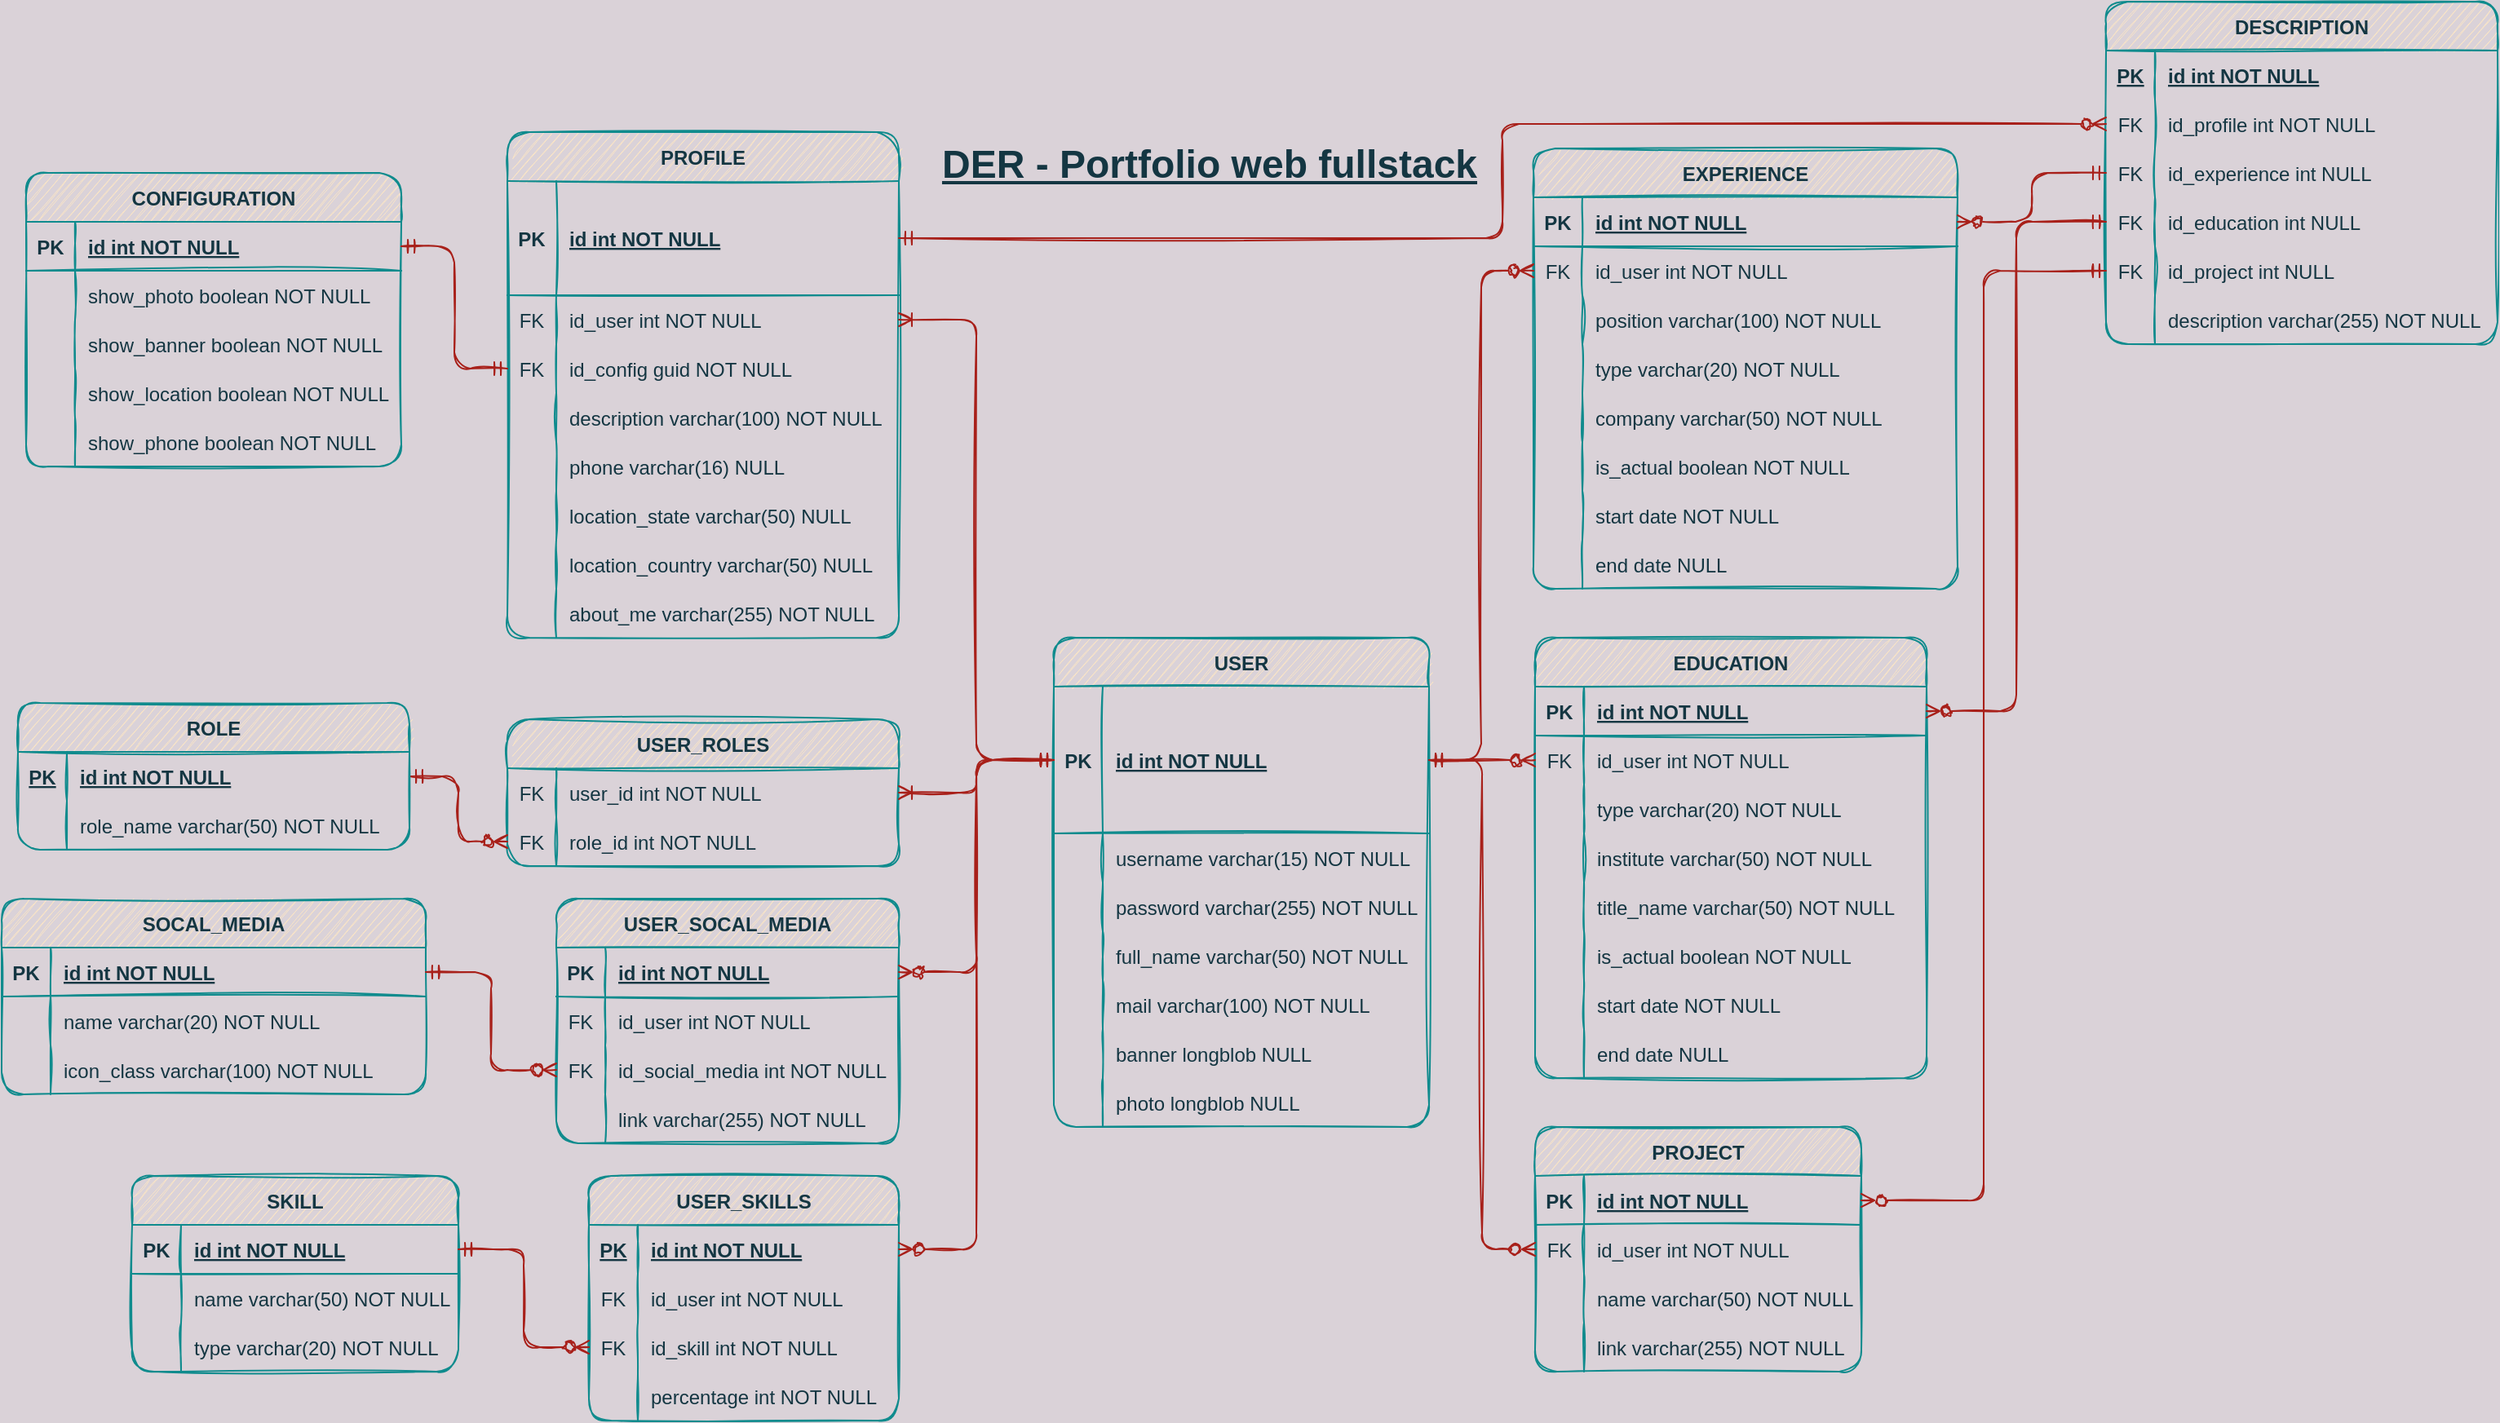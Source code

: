 <mxfile version="20.4.2" type="device"><diagram name="DER profolio web" id="XYx_xXB_0k2XJNmVDYer"><mxGraphModel dx="2855" dy="2115" grid="1" gridSize="10" guides="1" tooltips="1" connect="1" arrows="1" fold="1" page="1" pageScale="1" pageWidth="1100" pageHeight="850" background="#DAD2D8" math="0" shadow="0"><root><mxCell id="9d5a1z2aZl-ocFO8QWrr-0"/><mxCell id="9d5a1z2aZl-ocFO8QWrr-1" parent="9d5a1z2aZl-ocFO8QWrr-0"/><mxCell id="9d5a1z2aZl-ocFO8QWrr-2" value="PROFILE" style="shape=table;startSize=30;container=1;collapsible=1;childLayout=tableLayout;fixedRows=1;rowLines=0;fontStyle=1;align=center;resizeLast=1;fillColor=#FAE5C7;strokeColor=#0F8B8D;fontColor=#143642;rounded=1;sketch=1;" parent="9d5a1z2aZl-ocFO8QWrr-1" vertex="1"><mxGeometry x="-790" y="60" width="240" height="310" as="geometry"><mxRectangle x="-190" y="360" width="60" height="30" as="alternateBounds"/></mxGeometry></mxCell><mxCell id="9d5a1z2aZl-ocFO8QWrr-3" value="" style="shape=partialRectangle;collapsible=0;dropTarget=0;pointerEvents=0;fillColor=none;top=0;left=0;bottom=1;right=0;points=[[0,0.5],[1,0.5]];portConstraint=eastwest;strokeColor=#0F8B8D;fontColor=#143642;rounded=1;sketch=1;" parent="9d5a1z2aZl-ocFO8QWrr-2" vertex="1"><mxGeometry y="30" width="240" height="70" as="geometry"/></mxCell><mxCell id="9d5a1z2aZl-ocFO8QWrr-4" value="PK" style="shape=partialRectangle;connectable=0;fillColor=none;top=0;left=0;bottom=0;right=0;fontStyle=1;overflow=hidden;strokeColor=#0F8B8D;fontColor=#143642;rounded=1;sketch=1;" parent="9d5a1z2aZl-ocFO8QWrr-3" vertex="1"><mxGeometry width="30" height="70" as="geometry"><mxRectangle width="30" height="70" as="alternateBounds"/></mxGeometry></mxCell><mxCell id="9d5a1z2aZl-ocFO8QWrr-5" value="id int NOT NULL" style="shape=partialRectangle;connectable=0;fillColor=none;top=0;left=0;bottom=0;right=0;align=left;spacingLeft=6;fontStyle=5;overflow=hidden;strokeColor=#0F8B8D;fontColor=#143642;rounded=1;sketch=1;" parent="9d5a1z2aZl-ocFO8QWrr-3" vertex="1"><mxGeometry x="30" width="210" height="70" as="geometry"><mxRectangle width="210" height="70" as="alternateBounds"/></mxGeometry></mxCell><mxCell id="NqCytcO54oUyf-eNbDjO-1" style="shape=partialRectangle;collapsible=0;dropTarget=0;pointerEvents=0;fillColor=none;top=0;left=0;bottom=0;right=0;points=[[0,0.5],[1,0.5]];portConstraint=eastwest;strokeColor=#0F8B8D;fontColor=#143642;rounded=1;sketch=1;" parent="9d5a1z2aZl-ocFO8QWrr-2" vertex="1"><mxGeometry y="100" width="240" height="30" as="geometry"/></mxCell><mxCell id="NqCytcO54oUyf-eNbDjO-2" value="FK" style="shape=partialRectangle;connectable=0;fillColor=none;top=0;left=0;bottom=0;right=0;editable=1;overflow=hidden;strokeColor=#0F8B8D;fontColor=#143642;rounded=1;sketch=1;" parent="NqCytcO54oUyf-eNbDjO-1" vertex="1"><mxGeometry width="30" height="30" as="geometry"><mxRectangle width="30" height="30" as="alternateBounds"/></mxGeometry></mxCell><mxCell id="NqCytcO54oUyf-eNbDjO-3" value="id_user int NOT NULL" style="shape=partialRectangle;connectable=0;fillColor=none;top=0;left=0;bottom=0;right=0;align=left;spacingLeft=6;overflow=hidden;strokeColor=#0F8B8D;fontColor=#143642;rounded=1;sketch=1;" parent="NqCytcO54oUyf-eNbDjO-1" vertex="1"><mxGeometry x="30" width="210" height="30" as="geometry"><mxRectangle width="210" height="30" as="alternateBounds"/></mxGeometry></mxCell><mxCell id="-VDCggse_C7_LuFGuvxf-3" style="shape=partialRectangle;collapsible=0;dropTarget=0;pointerEvents=0;fillColor=none;top=0;left=0;bottom=0;right=0;points=[[0,0.5],[1,0.5]];portConstraint=eastwest;strokeColor=#0F8B8D;fontColor=#143642;rounded=1;sketch=1;" parent="9d5a1z2aZl-ocFO8QWrr-2" vertex="1"><mxGeometry y="130" width="240" height="30" as="geometry"/></mxCell><mxCell id="-VDCggse_C7_LuFGuvxf-4" value="FK" style="shape=partialRectangle;connectable=0;fillColor=none;top=0;left=0;bottom=0;right=0;editable=1;overflow=hidden;strokeColor=#0F8B8D;fontColor=#143642;rounded=1;sketch=1;" parent="-VDCggse_C7_LuFGuvxf-3" vertex="1"><mxGeometry width="30" height="30" as="geometry"><mxRectangle width="30" height="30" as="alternateBounds"/></mxGeometry></mxCell><mxCell id="-VDCggse_C7_LuFGuvxf-5" value="id_config guid NOT NULL" style="shape=partialRectangle;connectable=0;fillColor=none;top=0;left=0;bottom=0;right=0;align=left;spacingLeft=6;overflow=hidden;strokeColor=#0F8B8D;fontColor=#143642;rounded=1;sketch=1;" parent="-VDCggse_C7_LuFGuvxf-3" vertex="1"><mxGeometry x="30" width="210" height="30" as="geometry"><mxRectangle width="210" height="30" as="alternateBounds"/></mxGeometry></mxCell><mxCell id="EOkpe_8n5PkRnPWDvUP1-0" style="shape=partialRectangle;collapsible=0;dropTarget=0;pointerEvents=0;fillColor=none;top=0;left=0;bottom=0;right=0;points=[[0,0.5],[1,0.5]];portConstraint=eastwest;strokeColor=#0F8B8D;fontColor=#143642;rounded=1;sketch=1;" parent="9d5a1z2aZl-ocFO8QWrr-2" vertex="1"><mxGeometry y="160" width="240" height="30" as="geometry"/></mxCell><mxCell id="EOkpe_8n5PkRnPWDvUP1-1" style="shape=partialRectangle;connectable=0;fillColor=none;top=0;left=0;bottom=0;right=0;editable=1;overflow=hidden;strokeColor=#0F8B8D;fontColor=#143642;rounded=1;sketch=1;" parent="EOkpe_8n5PkRnPWDvUP1-0" vertex="1"><mxGeometry width="30" height="30" as="geometry"><mxRectangle width="30" height="30" as="alternateBounds"/></mxGeometry></mxCell><mxCell id="EOkpe_8n5PkRnPWDvUP1-2" value="description varchar(100) NOT NULL" style="shape=partialRectangle;connectable=0;fillColor=none;top=0;left=0;bottom=0;right=0;align=left;spacingLeft=6;overflow=hidden;strokeColor=#0F8B8D;fontColor=#143642;rounded=1;sketch=1;" parent="EOkpe_8n5PkRnPWDvUP1-0" vertex="1"><mxGeometry x="30" width="210" height="30" as="geometry"><mxRectangle width="210" height="30" as="alternateBounds"/></mxGeometry></mxCell><mxCell id="9d5a1z2aZl-ocFO8QWrr-172" value="" style="shape=partialRectangle;collapsible=0;dropTarget=0;pointerEvents=0;fillColor=none;top=0;left=0;bottom=0;right=0;points=[[0,0.5],[1,0.5]];portConstraint=eastwest;strokeColor=#0F8B8D;fontColor=#143642;rounded=1;sketch=1;" parent="9d5a1z2aZl-ocFO8QWrr-2" vertex="1"><mxGeometry y="190" width="240" height="30" as="geometry"/></mxCell><mxCell id="9d5a1z2aZl-ocFO8QWrr-173" value="" style="shape=partialRectangle;connectable=0;fillColor=none;top=0;left=0;bottom=0;right=0;editable=1;overflow=hidden;strokeColor=#0F8B8D;fontColor=#143642;rounded=1;sketch=1;" parent="9d5a1z2aZl-ocFO8QWrr-172" vertex="1"><mxGeometry width="30" height="30" as="geometry"><mxRectangle width="30" height="30" as="alternateBounds"/></mxGeometry></mxCell><mxCell id="9d5a1z2aZl-ocFO8QWrr-174" value="phone varchar(16) NULL" style="shape=partialRectangle;connectable=0;fillColor=none;top=0;left=0;bottom=0;right=0;align=left;spacingLeft=6;overflow=hidden;strokeColor=#0F8B8D;fontColor=#143642;rounded=1;sketch=1;" parent="9d5a1z2aZl-ocFO8QWrr-172" vertex="1"><mxGeometry x="30" width="210" height="30" as="geometry"><mxRectangle width="210" height="30" as="alternateBounds"/></mxGeometry></mxCell><mxCell id="Dsx_fWgyjaepvvcHfdII-3" style="shape=partialRectangle;collapsible=0;dropTarget=0;pointerEvents=0;fillColor=none;top=0;left=0;bottom=0;right=0;points=[[0,0.5],[1,0.5]];portConstraint=eastwest;strokeColor=#0F8B8D;fontColor=#143642;rounded=1;sketch=1;" parent="9d5a1z2aZl-ocFO8QWrr-2" vertex="1"><mxGeometry y="220" width="240" height="30" as="geometry"/></mxCell><mxCell id="Dsx_fWgyjaepvvcHfdII-4" style="shape=partialRectangle;connectable=0;fillColor=none;top=0;left=0;bottom=0;right=0;editable=1;overflow=hidden;strokeColor=#0F8B8D;fontColor=#143642;rounded=1;sketch=1;" parent="Dsx_fWgyjaepvvcHfdII-3" vertex="1"><mxGeometry width="30" height="30" as="geometry"><mxRectangle width="30" height="30" as="alternateBounds"/></mxGeometry></mxCell><mxCell id="Dsx_fWgyjaepvvcHfdII-5" value="location_state varchar(50) NULL" style="shape=partialRectangle;connectable=0;fillColor=none;top=0;left=0;bottom=0;right=0;align=left;spacingLeft=6;overflow=hidden;strokeColor=#0F8B8D;fontColor=#143642;rounded=1;sketch=1;" parent="Dsx_fWgyjaepvvcHfdII-3" vertex="1"><mxGeometry x="30" width="210" height="30" as="geometry"><mxRectangle width="210" height="30" as="alternateBounds"/></mxGeometry></mxCell><mxCell id="Dsx_fWgyjaepvvcHfdII-0" style="shape=partialRectangle;collapsible=0;dropTarget=0;pointerEvents=0;fillColor=none;top=0;left=0;bottom=0;right=0;points=[[0,0.5],[1,0.5]];portConstraint=eastwest;strokeColor=#0F8B8D;fontColor=#143642;rounded=1;sketch=1;" parent="9d5a1z2aZl-ocFO8QWrr-2" vertex="1"><mxGeometry y="250" width="240" height="30" as="geometry"/></mxCell><mxCell id="Dsx_fWgyjaepvvcHfdII-1" style="shape=partialRectangle;connectable=0;fillColor=none;top=0;left=0;bottom=0;right=0;editable=1;overflow=hidden;strokeColor=#0F8B8D;fontColor=#143642;rounded=1;sketch=1;" parent="Dsx_fWgyjaepvvcHfdII-0" vertex="1"><mxGeometry width="30" height="30" as="geometry"><mxRectangle width="30" height="30" as="alternateBounds"/></mxGeometry></mxCell><mxCell id="Dsx_fWgyjaepvvcHfdII-2" value="location_country varchar(50) NULL" style="shape=partialRectangle;connectable=0;fillColor=none;top=0;left=0;bottom=0;right=0;align=left;spacingLeft=6;overflow=hidden;strokeColor=#0F8B8D;fontColor=#143642;rounded=1;sketch=1;" parent="Dsx_fWgyjaepvvcHfdII-0" vertex="1"><mxGeometry x="30" width="210" height="30" as="geometry"><mxRectangle width="210" height="30" as="alternateBounds"/></mxGeometry></mxCell><mxCell id="-VDCggse_C7_LuFGuvxf-0" style="shape=partialRectangle;collapsible=0;dropTarget=0;pointerEvents=0;fillColor=none;top=0;left=0;bottom=0;right=0;points=[[0,0.5],[1,0.5]];portConstraint=eastwest;strokeColor=#0F8B8D;fontColor=#143642;rounded=1;sketch=1;" parent="9d5a1z2aZl-ocFO8QWrr-2" vertex="1"><mxGeometry y="280" width="240" height="30" as="geometry"/></mxCell><mxCell id="-VDCggse_C7_LuFGuvxf-1" style="shape=partialRectangle;connectable=0;fillColor=none;top=0;left=0;bottom=0;right=0;editable=1;overflow=hidden;strokeColor=#0F8B8D;fontColor=#143642;rounded=1;sketch=1;" parent="-VDCggse_C7_LuFGuvxf-0" vertex="1"><mxGeometry width="30" height="30" as="geometry"><mxRectangle width="30" height="30" as="alternateBounds"/></mxGeometry></mxCell><mxCell id="-VDCggse_C7_LuFGuvxf-2" value="about_me varchar(255) NOT NULL" style="shape=partialRectangle;connectable=0;fillColor=none;top=0;left=0;bottom=0;right=0;align=left;spacingLeft=6;overflow=hidden;strokeColor=#0F8B8D;fontColor=#143642;rounded=1;sketch=1;" parent="-VDCggse_C7_LuFGuvxf-0" vertex="1"><mxGeometry x="30" width="210" height="30" as="geometry"><mxRectangle width="210" height="30" as="alternateBounds"/></mxGeometry></mxCell><mxCell id="9d5a1z2aZl-ocFO8QWrr-49" value="EXPERIENCE" style="shape=table;startSize=30;container=1;collapsible=1;childLayout=tableLayout;fixedRows=1;rowLines=0;fontStyle=1;align=center;resizeLast=1;fillColor=#FAE5C7;strokeColor=#0F8B8D;fontColor=#143642;rounded=1;sketch=1;" parent="9d5a1z2aZl-ocFO8QWrr-1" vertex="1"><mxGeometry x="-161" y="70" width="260" height="270" as="geometry"><mxRectangle x="150" y="110" width="60" height="30" as="alternateBounds"/></mxGeometry></mxCell><mxCell id="9d5a1z2aZl-ocFO8QWrr-50" value="" style="shape=partialRectangle;collapsible=0;dropTarget=0;pointerEvents=0;fillColor=none;top=0;left=0;bottom=1;right=0;points=[[0,0.5],[1,0.5]];portConstraint=eastwest;strokeColor=#0F8B8D;fontColor=#143642;rounded=1;sketch=1;" parent="9d5a1z2aZl-ocFO8QWrr-49" vertex="1"><mxGeometry y="30" width="260" height="30" as="geometry"/></mxCell><mxCell id="9d5a1z2aZl-ocFO8QWrr-51" value="PK" style="shape=partialRectangle;connectable=0;fillColor=none;top=0;left=0;bottom=0;right=0;fontStyle=1;overflow=hidden;strokeColor=#0F8B8D;fontColor=#143642;rounded=1;sketch=1;" parent="9d5a1z2aZl-ocFO8QWrr-50" vertex="1"><mxGeometry width="30" height="30" as="geometry"><mxRectangle width="30" height="30" as="alternateBounds"/></mxGeometry></mxCell><mxCell id="9d5a1z2aZl-ocFO8QWrr-52" value="id int NOT NULL" style="shape=partialRectangle;connectable=0;fillColor=none;top=0;left=0;bottom=0;right=0;align=left;spacingLeft=6;fontStyle=5;overflow=hidden;strokeColor=#0F8B8D;fontColor=#143642;rounded=1;sketch=1;" parent="9d5a1z2aZl-ocFO8QWrr-50" vertex="1"><mxGeometry x="30" width="230" height="30" as="geometry"><mxRectangle width="230" height="30" as="alternateBounds"/></mxGeometry></mxCell><mxCell id="9d5a1z2aZl-ocFO8QWrr-53" value="" style="shape=partialRectangle;collapsible=0;dropTarget=0;pointerEvents=0;fillColor=none;top=0;left=0;bottom=0;right=0;points=[[0,0.5],[1,0.5]];portConstraint=eastwest;strokeColor=#0F8B8D;fontColor=#143642;rounded=1;sketch=1;" parent="9d5a1z2aZl-ocFO8QWrr-49" vertex="1"><mxGeometry y="60" width="260" height="30" as="geometry"/></mxCell><mxCell id="9d5a1z2aZl-ocFO8QWrr-54" value="FK" style="shape=partialRectangle;connectable=0;fillColor=none;top=0;left=0;bottom=0;right=0;fontStyle=0;overflow=hidden;strokeColor=#0F8B8D;fontColor=#143642;rounded=1;sketch=1;" parent="9d5a1z2aZl-ocFO8QWrr-53" vertex="1"><mxGeometry width="30" height="30" as="geometry"><mxRectangle width="30" height="30" as="alternateBounds"/></mxGeometry></mxCell><mxCell id="9d5a1z2aZl-ocFO8QWrr-55" value="id_user int NOT NULL" style="shape=partialRectangle;connectable=0;fillColor=none;top=0;left=0;bottom=0;right=0;align=left;spacingLeft=6;fontStyle=0;overflow=hidden;strokeColor=#0F8B8D;fontColor=#143642;rounded=1;sketch=1;" parent="9d5a1z2aZl-ocFO8QWrr-53" vertex="1"><mxGeometry x="30" width="230" height="30" as="geometry"><mxRectangle width="230" height="30" as="alternateBounds"/></mxGeometry></mxCell><mxCell id="4hKjg1mCqExA-TYMfBrT-9" style="shape=partialRectangle;collapsible=0;dropTarget=0;pointerEvents=0;fillColor=none;top=0;left=0;bottom=0;right=0;points=[[0,0.5],[1,0.5]];portConstraint=eastwest;strokeColor=#0F8B8D;fontColor=#143642;rounded=1;sketch=1;" parent="9d5a1z2aZl-ocFO8QWrr-49" vertex="1"><mxGeometry y="90" width="260" height="30" as="geometry"/></mxCell><mxCell id="4hKjg1mCqExA-TYMfBrT-10" style="shape=partialRectangle;connectable=0;fillColor=none;top=0;left=0;bottom=0;right=0;editable=1;overflow=hidden;strokeColor=#0F8B8D;fontColor=#143642;rounded=1;sketch=1;" parent="4hKjg1mCqExA-TYMfBrT-9" vertex="1"><mxGeometry width="30" height="30" as="geometry"><mxRectangle width="30" height="30" as="alternateBounds"/></mxGeometry></mxCell><mxCell id="4hKjg1mCqExA-TYMfBrT-11" value="position varchar(100) NOT NULL" style="shape=partialRectangle;connectable=0;fillColor=none;top=0;left=0;bottom=0;right=0;align=left;spacingLeft=6;overflow=hidden;strokeColor=#0F8B8D;fontColor=#143642;rounded=1;sketch=1;" parent="4hKjg1mCqExA-TYMfBrT-9" vertex="1"><mxGeometry x="30" width="230" height="30" as="geometry"><mxRectangle width="230" height="30" as="alternateBounds"/></mxGeometry></mxCell><mxCell id="4hKjg1mCqExA-TYMfBrT-12" style="shape=partialRectangle;collapsible=0;dropTarget=0;pointerEvents=0;fillColor=none;top=0;left=0;bottom=0;right=0;points=[[0,0.5],[1,0.5]];portConstraint=eastwest;strokeColor=#0F8B8D;fontColor=#143642;rounded=1;sketch=1;" parent="9d5a1z2aZl-ocFO8QWrr-49" vertex="1"><mxGeometry y="120" width="260" height="30" as="geometry"/></mxCell><mxCell id="4hKjg1mCqExA-TYMfBrT-13" style="shape=partialRectangle;connectable=0;fillColor=none;top=0;left=0;bottom=0;right=0;editable=1;overflow=hidden;strokeColor=#0F8B8D;fontColor=#143642;rounded=1;sketch=1;" parent="4hKjg1mCqExA-TYMfBrT-12" vertex="1"><mxGeometry width="30" height="30" as="geometry"><mxRectangle width="30" height="30" as="alternateBounds"/></mxGeometry></mxCell><mxCell id="4hKjg1mCqExA-TYMfBrT-14" value="type varchar(20) NOT NULL" style="shape=partialRectangle;connectable=0;fillColor=none;top=0;left=0;bottom=0;right=0;align=left;spacingLeft=6;overflow=hidden;strokeColor=#0F8B8D;fontColor=#143642;rounded=1;sketch=1;" parent="4hKjg1mCqExA-TYMfBrT-12" vertex="1"><mxGeometry x="30" width="230" height="30" as="geometry"><mxRectangle width="230" height="30" as="alternateBounds"/></mxGeometry></mxCell><mxCell id="9d5a1z2aZl-ocFO8QWrr-59" value="" style="shape=partialRectangle;collapsible=0;dropTarget=0;pointerEvents=0;fillColor=none;top=0;left=0;bottom=0;right=0;points=[[0,0.5],[1,0.5]];portConstraint=eastwest;strokeColor=#0F8B8D;fontColor=#143642;rounded=1;sketch=1;" parent="9d5a1z2aZl-ocFO8QWrr-49" vertex="1"><mxGeometry y="150" width="260" height="30" as="geometry"/></mxCell><mxCell id="9d5a1z2aZl-ocFO8QWrr-60" value="" style="shape=partialRectangle;connectable=0;fillColor=none;top=0;left=0;bottom=0;right=0;editable=1;overflow=hidden;strokeColor=#0F8B8D;fontColor=#143642;rounded=1;sketch=1;" parent="9d5a1z2aZl-ocFO8QWrr-59" vertex="1"><mxGeometry width="30" height="30" as="geometry"><mxRectangle width="30" height="30" as="alternateBounds"/></mxGeometry></mxCell><mxCell id="9d5a1z2aZl-ocFO8QWrr-61" value="company varchar(50) NOT NULL" style="shape=partialRectangle;connectable=0;fillColor=none;top=0;left=0;bottom=0;right=0;align=left;spacingLeft=6;overflow=hidden;strokeColor=#0F8B8D;fontColor=#143642;rounded=1;sketch=1;" parent="9d5a1z2aZl-ocFO8QWrr-59" vertex="1"><mxGeometry x="30" width="230" height="30" as="geometry"><mxRectangle width="230" height="30" as="alternateBounds"/></mxGeometry></mxCell><mxCell id="9d5a1z2aZl-ocFO8QWrr-62" value="" style="shape=partialRectangle;collapsible=0;dropTarget=0;pointerEvents=0;fillColor=none;top=0;left=0;bottom=0;right=0;points=[[0,0.5],[1,0.5]];portConstraint=eastwest;strokeColor=#0F8B8D;fontColor=#143642;rounded=1;sketch=1;" parent="9d5a1z2aZl-ocFO8QWrr-49" vertex="1"><mxGeometry y="180" width="260" height="30" as="geometry"/></mxCell><mxCell id="9d5a1z2aZl-ocFO8QWrr-63" value="" style="shape=partialRectangle;connectable=0;fillColor=none;top=0;left=0;bottom=0;right=0;editable=1;overflow=hidden;strokeColor=#0F8B8D;fontColor=#143642;rounded=1;sketch=1;" parent="9d5a1z2aZl-ocFO8QWrr-62" vertex="1"><mxGeometry width="30" height="30" as="geometry"><mxRectangle width="30" height="30" as="alternateBounds"/></mxGeometry></mxCell><mxCell id="9d5a1z2aZl-ocFO8QWrr-64" value="is_actual boolean NOT NULL" style="shape=partialRectangle;connectable=0;fillColor=none;top=0;left=0;bottom=0;right=0;align=left;spacingLeft=6;overflow=hidden;strokeColor=#0F8B8D;fontColor=#143642;rounded=1;sketch=1;" parent="9d5a1z2aZl-ocFO8QWrr-62" vertex="1"><mxGeometry x="30" width="230" height="30" as="geometry"><mxRectangle width="230" height="30" as="alternateBounds"/></mxGeometry></mxCell><mxCell id="9d5a1z2aZl-ocFO8QWrr-65" value="" style="shape=partialRectangle;collapsible=0;dropTarget=0;pointerEvents=0;fillColor=none;top=0;left=0;bottom=0;right=0;points=[[0,0.5],[1,0.5]];portConstraint=eastwest;strokeColor=#0F8B8D;fontColor=#143642;rounded=1;sketch=1;" parent="9d5a1z2aZl-ocFO8QWrr-49" vertex="1"><mxGeometry y="210" width="260" height="30" as="geometry"/></mxCell><mxCell id="9d5a1z2aZl-ocFO8QWrr-66" value="" style="shape=partialRectangle;connectable=0;fillColor=none;top=0;left=0;bottom=0;right=0;editable=1;overflow=hidden;strokeColor=#0F8B8D;fontColor=#143642;rounded=1;sketch=1;" parent="9d5a1z2aZl-ocFO8QWrr-65" vertex="1"><mxGeometry width="30" height="30" as="geometry"><mxRectangle width="30" height="30" as="alternateBounds"/></mxGeometry></mxCell><mxCell id="9d5a1z2aZl-ocFO8QWrr-67" value="start date NOT NULL" style="shape=partialRectangle;connectable=0;fillColor=none;top=0;left=0;bottom=0;right=0;align=left;spacingLeft=6;overflow=hidden;strokeColor=#0F8B8D;fontColor=#143642;rounded=1;sketch=1;" parent="9d5a1z2aZl-ocFO8QWrr-65" vertex="1"><mxGeometry x="30" width="230" height="30" as="geometry"><mxRectangle width="230" height="30" as="alternateBounds"/></mxGeometry></mxCell><mxCell id="GWb8DFMiRtuVdCAACpOp-53" value="" style="shape=partialRectangle;collapsible=0;dropTarget=0;pointerEvents=0;fillColor=none;top=0;left=0;bottom=0;right=0;points=[[0,0.5],[1,0.5]];portConstraint=eastwest;strokeColor=#0F8B8D;fontColor=#143642;rounded=1;sketch=1;" parent="9d5a1z2aZl-ocFO8QWrr-49" vertex="1"><mxGeometry y="240" width="260" height="30" as="geometry"/></mxCell><mxCell id="GWb8DFMiRtuVdCAACpOp-54" value="" style="shape=partialRectangle;connectable=0;fillColor=none;top=0;left=0;bottom=0;right=0;editable=1;overflow=hidden;strokeColor=#0F8B8D;fontColor=#143642;rounded=1;sketch=1;" parent="GWb8DFMiRtuVdCAACpOp-53" vertex="1"><mxGeometry width="30" height="30" as="geometry"><mxRectangle width="30" height="30" as="alternateBounds"/></mxGeometry></mxCell><mxCell id="GWb8DFMiRtuVdCAACpOp-55" value="end date NULL" style="shape=partialRectangle;connectable=0;fillColor=none;top=0;left=0;bottom=0;right=0;align=left;spacingLeft=6;overflow=hidden;strokeColor=#0F8B8D;fontColor=#143642;rounded=1;sketch=1;" parent="GWb8DFMiRtuVdCAACpOp-53" vertex="1"><mxGeometry x="30" width="230" height="30" as="geometry"><mxRectangle width="230" height="30" as="alternateBounds"/></mxGeometry></mxCell><mxCell id="9d5a1z2aZl-ocFO8QWrr-126" value="SKILL" style="shape=table;startSize=30;container=1;collapsible=1;childLayout=tableLayout;fixedRows=1;rowLines=0;fontStyle=1;align=center;resizeLast=1;fillColor=#FAE5C7;strokeColor=#0F8B8D;fontColor=#143642;rounded=1;sketch=1;" parent="9d5a1z2aZl-ocFO8QWrr-1" vertex="1"><mxGeometry x="-1020" y="700" width="200" height="120" as="geometry"><mxRectangle x="150" y="110" width="60" height="30" as="alternateBounds"/></mxGeometry></mxCell><mxCell id="9d5a1z2aZl-ocFO8QWrr-127" value="" style="shape=partialRectangle;collapsible=0;dropTarget=0;pointerEvents=0;fillColor=none;top=0;left=0;bottom=1;right=0;points=[[0,0.5],[1,0.5]];portConstraint=eastwest;strokeColor=#0F8B8D;fontColor=#143642;rounded=1;sketch=1;" parent="9d5a1z2aZl-ocFO8QWrr-126" vertex="1"><mxGeometry y="30" width="200" height="30" as="geometry"/></mxCell><mxCell id="9d5a1z2aZl-ocFO8QWrr-128" value="PK" style="shape=partialRectangle;connectable=0;fillColor=none;top=0;left=0;bottom=0;right=0;fontStyle=1;overflow=hidden;strokeColor=#0F8B8D;fontColor=#143642;rounded=1;sketch=1;" parent="9d5a1z2aZl-ocFO8QWrr-127" vertex="1"><mxGeometry width="30" height="30" as="geometry"><mxRectangle width="30" height="30" as="alternateBounds"/></mxGeometry></mxCell><mxCell id="9d5a1z2aZl-ocFO8QWrr-129" value="id int NOT NULL" style="shape=partialRectangle;connectable=0;fillColor=none;top=0;left=0;bottom=0;right=0;align=left;spacingLeft=6;fontStyle=5;overflow=hidden;strokeColor=#0F8B8D;fontColor=#143642;rounded=1;sketch=1;" parent="9d5a1z2aZl-ocFO8QWrr-127" vertex="1"><mxGeometry x="30" width="170" height="30" as="geometry"><mxRectangle width="170" height="30" as="alternateBounds"/></mxGeometry></mxCell><mxCell id="9d5a1z2aZl-ocFO8QWrr-139" value="" style="shape=partialRectangle;collapsible=0;dropTarget=0;pointerEvents=0;fillColor=none;top=0;left=0;bottom=0;right=0;points=[[0,0.5],[1,0.5]];portConstraint=eastwest;strokeColor=#0F8B8D;fontColor=#143642;rounded=1;sketch=1;" parent="9d5a1z2aZl-ocFO8QWrr-126" vertex="1"><mxGeometry y="60" width="200" height="30" as="geometry"/></mxCell><mxCell id="9d5a1z2aZl-ocFO8QWrr-140" value="" style="shape=partialRectangle;connectable=0;fillColor=none;top=0;left=0;bottom=0;right=0;editable=1;overflow=hidden;strokeColor=#0F8B8D;fontColor=#143642;rounded=1;sketch=1;" parent="9d5a1z2aZl-ocFO8QWrr-139" vertex="1"><mxGeometry width="30" height="30" as="geometry"><mxRectangle width="30" height="30" as="alternateBounds"/></mxGeometry></mxCell><mxCell id="9d5a1z2aZl-ocFO8QWrr-141" value="name varchar(50) NOT NULL" style="shape=partialRectangle;connectable=0;fillColor=none;top=0;left=0;bottom=0;right=0;align=left;spacingLeft=6;overflow=hidden;strokeColor=#0F8B8D;fontColor=#143642;rounded=1;sketch=1;" parent="9d5a1z2aZl-ocFO8QWrr-139" vertex="1"><mxGeometry x="30" width="170" height="30" as="geometry"><mxRectangle width="170" height="30" as="alternateBounds"/></mxGeometry></mxCell><mxCell id="GWb8DFMiRtuVdCAACpOp-65" value="" style="shape=partialRectangle;collapsible=0;dropTarget=0;pointerEvents=0;fillColor=none;top=0;left=0;bottom=0;right=0;points=[[0,0.5],[1,0.5]];portConstraint=eastwest;strokeColor=#0F8B8D;fontColor=#143642;rounded=1;sketch=1;" parent="9d5a1z2aZl-ocFO8QWrr-126" vertex="1"><mxGeometry y="90" width="200" height="30" as="geometry"/></mxCell><mxCell id="GWb8DFMiRtuVdCAACpOp-66" value="" style="shape=partialRectangle;connectable=0;fillColor=none;top=0;left=0;bottom=0;right=0;fontStyle=0;overflow=hidden;strokeColor=#0F8B8D;fontColor=#143642;rounded=1;sketch=1;" parent="GWb8DFMiRtuVdCAACpOp-65" vertex="1"><mxGeometry width="30" height="30" as="geometry"><mxRectangle width="30" height="30" as="alternateBounds"/></mxGeometry></mxCell><mxCell id="GWb8DFMiRtuVdCAACpOp-67" value="type varchar(20) NOT NULL" style="shape=partialRectangle;connectable=0;fillColor=none;top=0;left=0;bottom=0;right=0;align=left;spacingLeft=6;fontStyle=0;overflow=hidden;strokeColor=#0F8B8D;fontColor=#143642;rounded=1;sketch=1;" parent="GWb8DFMiRtuVdCAACpOp-65" vertex="1"><mxGeometry x="30" width="170" height="30" as="geometry"><mxRectangle width="170" height="30" as="alternateBounds"/></mxGeometry></mxCell><mxCell id="9d5a1z2aZl-ocFO8QWrr-148" value="USER_SKILLS" style="shape=table;startSize=30;container=1;collapsible=1;childLayout=tableLayout;fixedRows=1;rowLines=0;fontStyle=1;align=center;resizeLast=1;fillColor=#FAE5C7;strokeColor=#0F8B8D;fontColor=#143642;rounded=1;sketch=1;" parent="9d5a1z2aZl-ocFO8QWrr-1" vertex="1"><mxGeometry x="-740" y="700" width="190" height="150" as="geometry"><mxRectangle x="150" y="110" width="60" height="30" as="alternateBounds"/></mxGeometry></mxCell><mxCell id="NGOtZYU1RbPUFXBd2NHT-16" style="shape=partialRectangle;collapsible=0;dropTarget=0;pointerEvents=0;fillColor=none;top=0;left=0;bottom=0;right=0;points=[[0,0.5],[1,0.5]];portConstraint=eastwest;strokeColor=#0F8B8D;fontColor=#143642;rounded=1;fontStyle=5;sketch=1;" parent="9d5a1z2aZl-ocFO8QWrr-148" vertex="1"><mxGeometry y="30" width="190" height="30" as="geometry"/></mxCell><mxCell id="NGOtZYU1RbPUFXBd2NHT-17" value="PK" style="shape=partialRectangle;connectable=0;fillColor=none;top=0;left=0;bottom=0;right=0;editable=1;overflow=hidden;strokeColor=#0F8B8D;fontColor=#143642;rounded=1;fontStyle=5;sketch=1;" parent="NGOtZYU1RbPUFXBd2NHT-16" vertex="1"><mxGeometry width="30" height="30" as="geometry"><mxRectangle width="30" height="30" as="alternateBounds"/></mxGeometry></mxCell><mxCell id="NGOtZYU1RbPUFXBd2NHT-18" value="id int NOT NULL" style="shape=partialRectangle;connectable=0;fillColor=none;top=0;left=0;bottom=0;right=0;align=left;spacingLeft=6;overflow=hidden;strokeColor=#0F8B8D;fontColor=#143642;rounded=1;fontStyle=5;sketch=1;" parent="NGOtZYU1RbPUFXBd2NHT-16" vertex="1"><mxGeometry x="30" width="160" height="30" as="geometry"><mxRectangle width="160" height="30" as="alternateBounds"/></mxGeometry></mxCell><mxCell id="0TgrJ2eqV19taMW3E7xP-45" style="shape=partialRectangle;collapsible=0;dropTarget=0;pointerEvents=0;fillColor=none;top=0;left=0;bottom=0;right=0;points=[[0,0.5],[1,0.5]];portConstraint=eastwest;strokeColor=#0F8B8D;fontColor=#143642;rounded=1;sketch=1;" parent="9d5a1z2aZl-ocFO8QWrr-148" vertex="1"><mxGeometry y="60" width="190" height="30" as="geometry"/></mxCell><mxCell id="0TgrJ2eqV19taMW3E7xP-46" value="FK" style="shape=partialRectangle;connectable=0;fillColor=none;top=0;left=0;bottom=0;right=0;editable=1;overflow=hidden;strokeColor=#0F8B8D;fontColor=#143642;rounded=1;sketch=1;" parent="0TgrJ2eqV19taMW3E7xP-45" vertex="1"><mxGeometry width="30" height="30" as="geometry"><mxRectangle width="30" height="30" as="alternateBounds"/></mxGeometry></mxCell><mxCell id="0TgrJ2eqV19taMW3E7xP-47" value="id_user int NOT NULL" style="shape=partialRectangle;connectable=0;fillColor=none;top=0;left=0;bottom=0;right=0;align=left;spacingLeft=6;overflow=hidden;strokeColor=#0F8B8D;fontColor=#143642;rounded=1;sketch=1;" parent="0TgrJ2eqV19taMW3E7xP-45" vertex="1"><mxGeometry x="30" width="160" height="30" as="geometry"><mxRectangle width="160" height="30" as="alternateBounds"/></mxGeometry></mxCell><mxCell id="GWb8DFMiRtuVdCAACpOp-137" value="" style="shape=partialRectangle;collapsible=0;dropTarget=0;pointerEvents=0;fillColor=none;top=0;left=0;bottom=0;right=0;points=[[0,0.5],[1,0.5]];portConstraint=eastwest;strokeColor=#0F8B8D;fontColor=#143642;rounded=1;sketch=1;" parent="9d5a1z2aZl-ocFO8QWrr-148" vertex="1"><mxGeometry y="90" width="190" height="30" as="geometry"/></mxCell><mxCell id="GWb8DFMiRtuVdCAACpOp-138" value="FK" style="shape=partialRectangle;connectable=0;fillColor=none;top=0;left=0;bottom=0;right=0;fontStyle=0;overflow=hidden;strokeColor=#0F8B8D;fontColor=#143642;rounded=1;sketch=1;" parent="GWb8DFMiRtuVdCAACpOp-137" vertex="1"><mxGeometry width="30" height="30" as="geometry"><mxRectangle width="30" height="30" as="alternateBounds"/></mxGeometry></mxCell><mxCell id="GWb8DFMiRtuVdCAACpOp-139" value="id_skill int NOT NULL" style="shape=partialRectangle;connectable=0;fillColor=none;top=0;left=0;bottom=0;right=0;align=left;spacingLeft=6;fontStyle=0;overflow=hidden;strokeColor=#0F8B8D;fontColor=#143642;rounded=1;sketch=1;" parent="GWb8DFMiRtuVdCAACpOp-137" vertex="1"><mxGeometry x="30" width="160" height="30" as="geometry"><mxRectangle width="160" height="30" as="alternateBounds"/></mxGeometry></mxCell><mxCell id="9d5a1z2aZl-ocFO8QWrr-155" value="" style="shape=partialRectangle;collapsible=0;dropTarget=0;pointerEvents=0;fillColor=none;top=0;left=0;bottom=0;right=0;points=[[0,0.5],[1,0.5]];portConstraint=eastwest;strokeColor=#0F8B8D;fontColor=#143642;rounded=1;sketch=1;" parent="9d5a1z2aZl-ocFO8QWrr-148" vertex="1"><mxGeometry y="120" width="190" height="30" as="geometry"/></mxCell><mxCell id="9d5a1z2aZl-ocFO8QWrr-156" value="" style="shape=partialRectangle;connectable=0;fillColor=none;top=0;left=0;bottom=0;right=0;editable=1;overflow=hidden;strokeColor=#0F8B8D;fontColor=#143642;rounded=1;sketch=1;" parent="9d5a1z2aZl-ocFO8QWrr-155" vertex="1"><mxGeometry width="30" height="30" as="geometry"><mxRectangle width="30" height="30" as="alternateBounds"/></mxGeometry></mxCell><mxCell id="9d5a1z2aZl-ocFO8QWrr-157" value="percentage int NOT NULL" style="shape=partialRectangle;connectable=0;fillColor=none;top=0;left=0;bottom=0;right=0;align=left;spacingLeft=6;overflow=hidden;strokeColor=#0F8B8D;fontColor=#143642;rounded=1;sketch=1;" parent="9d5a1z2aZl-ocFO8QWrr-155" vertex="1"><mxGeometry x="30" width="160" height="30" as="geometry"><mxRectangle width="160" height="30" as="alternateBounds"/></mxGeometry></mxCell><mxCell id="9d5a1z2aZl-ocFO8QWrr-184" value="SOCAL_MEDIA" style="shape=table;startSize=30;container=1;collapsible=1;childLayout=tableLayout;fixedRows=1;rowLines=0;fontStyle=1;align=center;resizeLast=1;fillColor=#FAE5C7;strokeColor=#0F8B8D;fontColor=#143642;rounded=1;sketch=1;" parent="9d5a1z2aZl-ocFO8QWrr-1" vertex="1"><mxGeometry x="-1100" y="530" width="260" height="120" as="geometry"><mxRectangle x="150" y="110" width="60" height="30" as="alternateBounds"/></mxGeometry></mxCell><mxCell id="9d5a1z2aZl-ocFO8QWrr-185" value="" style="shape=partialRectangle;collapsible=0;dropTarget=0;pointerEvents=0;fillColor=none;top=0;left=0;bottom=1;right=0;points=[[0,0.5],[1,0.5]];portConstraint=eastwest;strokeColor=#0F8B8D;fontColor=#143642;rounded=1;sketch=1;" parent="9d5a1z2aZl-ocFO8QWrr-184" vertex="1"><mxGeometry y="30" width="260" height="30" as="geometry"/></mxCell><mxCell id="9d5a1z2aZl-ocFO8QWrr-186" value="PK" style="shape=partialRectangle;connectable=0;fillColor=none;top=0;left=0;bottom=0;right=0;fontStyle=1;overflow=hidden;strokeColor=#0F8B8D;fontColor=#143642;rounded=1;sketch=1;" parent="9d5a1z2aZl-ocFO8QWrr-185" vertex="1"><mxGeometry width="30" height="30" as="geometry"><mxRectangle width="30" height="30" as="alternateBounds"/></mxGeometry></mxCell><mxCell id="9d5a1z2aZl-ocFO8QWrr-187" value="id int NOT NULL" style="shape=partialRectangle;connectable=0;fillColor=none;top=0;left=0;bottom=0;right=0;align=left;spacingLeft=6;fontStyle=5;overflow=hidden;strokeColor=#0F8B8D;fontColor=#143642;rounded=1;sketch=1;" parent="9d5a1z2aZl-ocFO8QWrr-185" vertex="1"><mxGeometry x="30" width="230" height="30" as="geometry"><mxRectangle width="230" height="30" as="alternateBounds"/></mxGeometry></mxCell><mxCell id="9d5a1z2aZl-ocFO8QWrr-38" value="" style="shape=partialRectangle;collapsible=0;dropTarget=0;pointerEvents=0;fillColor=none;top=0;left=0;bottom=0;right=0;points=[[0,0.5],[1,0.5]];portConstraint=eastwest;strokeColor=#0F8B8D;fontColor=#143642;rounded=1;sketch=1;" parent="9d5a1z2aZl-ocFO8QWrr-184" vertex="1"><mxGeometry y="60" width="260" height="30" as="geometry"/></mxCell><mxCell id="9d5a1z2aZl-ocFO8QWrr-39" value="" style="shape=partialRectangle;connectable=0;fillColor=none;top=0;left=0;bottom=0;right=0;fontStyle=0;overflow=hidden;strokeColor=#0F8B8D;fontColor=#143642;rounded=1;sketch=1;" parent="9d5a1z2aZl-ocFO8QWrr-38" vertex="1"><mxGeometry width="30" height="30" as="geometry"><mxRectangle width="30" height="30" as="alternateBounds"/></mxGeometry></mxCell><mxCell id="9d5a1z2aZl-ocFO8QWrr-40" value="name varchar(20) NOT NULL" style="shape=partialRectangle;connectable=0;fillColor=none;top=0;left=0;bottom=0;right=0;align=left;spacingLeft=6;fontStyle=0;overflow=hidden;strokeColor=#0F8B8D;fontColor=#143642;rounded=1;sketch=1;" parent="9d5a1z2aZl-ocFO8QWrr-38" vertex="1"><mxGeometry x="30" width="230" height="30" as="geometry"><mxRectangle width="230" height="30" as="alternateBounds"/></mxGeometry></mxCell><mxCell id="9d5a1z2aZl-ocFO8QWrr-191" value="" style="shape=partialRectangle;collapsible=0;dropTarget=0;pointerEvents=0;fillColor=none;top=0;left=0;bottom=0;right=0;points=[[0,0.5],[1,0.5]];portConstraint=eastwest;strokeColor=#0F8B8D;fontColor=#143642;rounded=1;sketch=1;" parent="9d5a1z2aZl-ocFO8QWrr-184" vertex="1"><mxGeometry y="90" width="260" height="30" as="geometry"/></mxCell><mxCell id="9d5a1z2aZl-ocFO8QWrr-192" value="" style="shape=partialRectangle;connectable=0;fillColor=none;top=0;left=0;bottom=0;right=0;editable=1;overflow=hidden;strokeColor=#0F8B8D;fontColor=#143642;rounded=1;sketch=1;" parent="9d5a1z2aZl-ocFO8QWrr-191" vertex="1"><mxGeometry width="30" height="30" as="geometry"><mxRectangle width="30" height="30" as="alternateBounds"/></mxGeometry></mxCell><mxCell id="9d5a1z2aZl-ocFO8QWrr-193" value="icon_class varchar(100) NOT NULL" style="shape=partialRectangle;connectable=0;fillColor=none;top=0;left=0;bottom=0;right=0;align=left;spacingLeft=6;overflow=hidden;strokeColor=#0F8B8D;fontColor=#143642;rounded=1;sketch=1;" parent="9d5a1z2aZl-ocFO8QWrr-191" vertex="1"><mxGeometry x="30" width="230" height="30" as="geometry"><mxRectangle width="230" height="30" as="alternateBounds"/></mxGeometry></mxCell><mxCell id="9d5a1z2aZl-ocFO8QWrr-197" value="PROJECT" style="shape=table;startSize=30;container=1;collapsible=1;childLayout=tableLayout;fixedRows=1;rowLines=0;fontStyle=1;align=center;resizeLast=1;fillColor=#FAE5C7;strokeColor=#0F8B8D;fontColor=#143642;rounded=1;sketch=1;" parent="9d5a1z2aZl-ocFO8QWrr-1" vertex="1"><mxGeometry x="-160" y="670" width="200" height="150" as="geometry"><mxRectangle x="150" y="110" width="60" height="30" as="alternateBounds"/></mxGeometry></mxCell><mxCell id="9d5a1z2aZl-ocFO8QWrr-198" value="" style="shape=partialRectangle;collapsible=0;dropTarget=0;pointerEvents=0;fillColor=none;top=0;left=0;bottom=1;right=0;points=[[0,0.5],[1,0.5]];portConstraint=eastwest;strokeColor=#0F8B8D;fontColor=#143642;rounded=1;sketch=1;" parent="9d5a1z2aZl-ocFO8QWrr-197" vertex="1"><mxGeometry y="30" width="200" height="30" as="geometry"/></mxCell><mxCell id="9d5a1z2aZl-ocFO8QWrr-199" value="PK" style="shape=partialRectangle;connectable=0;fillColor=none;top=0;left=0;bottom=0;right=0;fontStyle=1;overflow=hidden;strokeColor=#0F8B8D;fontColor=#143642;rounded=1;sketch=1;" parent="9d5a1z2aZl-ocFO8QWrr-198" vertex="1"><mxGeometry width="30" height="30" as="geometry"><mxRectangle width="30" height="30" as="alternateBounds"/></mxGeometry></mxCell><mxCell id="9d5a1z2aZl-ocFO8QWrr-200" value="id int NOT NULL" style="shape=partialRectangle;connectable=0;fillColor=none;top=0;left=0;bottom=0;right=0;align=left;spacingLeft=6;fontStyle=5;overflow=hidden;strokeColor=#0F8B8D;fontColor=#143642;rounded=1;sketch=1;" parent="9d5a1z2aZl-ocFO8QWrr-198" vertex="1"><mxGeometry x="30" width="170" height="30" as="geometry"><mxRectangle width="170" height="30" as="alternateBounds"/></mxGeometry></mxCell><mxCell id="GWb8DFMiRtuVdCAACpOp-23" value="" style="shape=partialRectangle;collapsible=0;dropTarget=0;pointerEvents=0;fillColor=none;top=0;left=0;bottom=0;right=0;points=[[0,0.5],[1,0.5]];portConstraint=eastwest;strokeColor=#0F8B8D;fontColor=#143642;rounded=1;sketch=1;" parent="9d5a1z2aZl-ocFO8QWrr-197" vertex="1"><mxGeometry y="60" width="200" height="30" as="geometry"/></mxCell><mxCell id="GWb8DFMiRtuVdCAACpOp-24" value="FK" style="shape=partialRectangle;connectable=0;fillColor=none;top=0;left=0;bottom=0;right=0;fontStyle=0;overflow=hidden;strokeColor=#0F8B8D;fontColor=#143642;rounded=1;sketch=1;" parent="GWb8DFMiRtuVdCAACpOp-23" vertex="1"><mxGeometry width="30" height="30" as="geometry"><mxRectangle width="30" height="30" as="alternateBounds"/></mxGeometry></mxCell><mxCell id="GWb8DFMiRtuVdCAACpOp-25" value="id_user int NOT NULL" style="shape=partialRectangle;connectable=0;fillColor=none;top=0;left=0;bottom=0;right=0;align=left;spacingLeft=6;fontStyle=0;overflow=hidden;strokeColor=#0F8B8D;fontColor=#143642;rounded=1;sketch=1;" parent="GWb8DFMiRtuVdCAACpOp-23" vertex="1"><mxGeometry x="30" width="170" height="30" as="geometry"><mxRectangle width="170" height="30" as="alternateBounds"/></mxGeometry></mxCell><mxCell id="9d5a1z2aZl-ocFO8QWrr-204" value="" style="shape=partialRectangle;collapsible=0;dropTarget=0;pointerEvents=0;fillColor=none;top=0;left=0;bottom=0;right=0;points=[[0,0.5],[1,0.5]];portConstraint=eastwest;strokeColor=#0F8B8D;fontColor=#143642;rounded=1;sketch=1;" parent="9d5a1z2aZl-ocFO8QWrr-197" vertex="1"><mxGeometry y="90" width="200" height="30" as="geometry"/></mxCell><mxCell id="9d5a1z2aZl-ocFO8QWrr-205" value="" style="shape=partialRectangle;connectable=0;fillColor=none;top=0;left=0;bottom=0;right=0;editable=1;overflow=hidden;strokeColor=#0F8B8D;fontColor=#143642;rounded=1;sketch=1;" parent="9d5a1z2aZl-ocFO8QWrr-204" vertex="1"><mxGeometry width="30" height="30" as="geometry"><mxRectangle width="30" height="30" as="alternateBounds"/></mxGeometry></mxCell><mxCell id="9d5a1z2aZl-ocFO8QWrr-206" value="name varchar(50) NOT NULL" style="shape=partialRectangle;connectable=0;fillColor=none;top=0;left=0;bottom=0;right=0;align=left;spacingLeft=6;overflow=hidden;strokeColor=#0F8B8D;fontColor=#143642;rounded=1;sketch=1;" parent="9d5a1z2aZl-ocFO8QWrr-204" vertex="1"><mxGeometry x="30" width="170" height="30" as="geometry"><mxRectangle width="170" height="30" as="alternateBounds"/></mxGeometry></mxCell><mxCell id="9d5a1z2aZl-ocFO8QWrr-207" value="" style="shape=partialRectangle;collapsible=0;dropTarget=0;pointerEvents=0;fillColor=none;top=0;left=0;bottom=0;right=0;points=[[0,0.5],[1,0.5]];portConstraint=eastwest;strokeColor=#0F8B8D;fontColor=#143642;rounded=1;sketch=1;" parent="9d5a1z2aZl-ocFO8QWrr-197" vertex="1"><mxGeometry y="120" width="200" height="30" as="geometry"/></mxCell><mxCell id="9d5a1z2aZl-ocFO8QWrr-208" value="" style="shape=partialRectangle;connectable=0;fillColor=none;top=0;left=0;bottom=0;right=0;editable=1;overflow=hidden;strokeColor=#0F8B8D;fontColor=#143642;rounded=1;sketch=1;" parent="9d5a1z2aZl-ocFO8QWrr-207" vertex="1"><mxGeometry width="30" height="30" as="geometry"><mxRectangle width="30" height="30" as="alternateBounds"/></mxGeometry></mxCell><mxCell id="9d5a1z2aZl-ocFO8QWrr-209" value="link varchar(255) NOT NULL" style="shape=partialRectangle;connectable=0;fillColor=none;top=0;left=0;bottom=0;right=0;align=left;spacingLeft=6;overflow=hidden;strokeColor=#0F8B8D;fontColor=#143642;rounded=1;sketch=1;" parent="9d5a1z2aZl-ocFO8QWrr-207" vertex="1"><mxGeometry x="30" width="170" height="30" as="geometry"><mxRectangle width="170" height="30" as="alternateBounds"/></mxGeometry></mxCell><mxCell id="9d5a1z2aZl-ocFO8QWrr-215" value="CONFIGURATION" style="shape=table;startSize=30;container=1;collapsible=1;childLayout=tableLayout;fixedRows=1;rowLines=0;fontStyle=1;align=center;resizeLast=1;fillColor=#FAE5C7;strokeColor=#0F8B8D;fontColor=#143642;rounded=1;sketch=1;" parent="9d5a1z2aZl-ocFO8QWrr-1" vertex="1"><mxGeometry x="-1085" y="85" width="230" height="180" as="geometry"><mxRectangle x="150" y="110" width="60" height="30" as="alternateBounds"/></mxGeometry></mxCell><mxCell id="9d5a1z2aZl-ocFO8QWrr-216" value="" style="shape=partialRectangle;collapsible=0;dropTarget=0;pointerEvents=0;fillColor=none;top=0;left=0;bottom=1;right=0;points=[[0,0.5],[1,0.5]];portConstraint=eastwest;strokeColor=#0F8B8D;fontColor=#143642;rounded=1;sketch=1;" parent="9d5a1z2aZl-ocFO8QWrr-215" vertex="1"><mxGeometry y="30" width="230" height="30" as="geometry"/></mxCell><mxCell id="9d5a1z2aZl-ocFO8QWrr-217" value="PK" style="shape=partialRectangle;connectable=0;fillColor=none;top=0;left=0;bottom=0;right=0;fontStyle=1;overflow=hidden;strokeColor=#0F8B8D;fontColor=#143642;rounded=1;sketch=1;" parent="9d5a1z2aZl-ocFO8QWrr-216" vertex="1"><mxGeometry width="30" height="30" as="geometry"><mxRectangle width="30" height="30" as="alternateBounds"/></mxGeometry></mxCell><mxCell id="9d5a1z2aZl-ocFO8QWrr-218" value="id int NOT NULL" style="shape=partialRectangle;connectable=0;fillColor=none;top=0;left=0;bottom=0;right=0;align=left;spacingLeft=6;fontStyle=5;overflow=hidden;strokeColor=#0F8B8D;fontColor=#143642;rounded=1;sketch=1;" parent="9d5a1z2aZl-ocFO8QWrr-216" vertex="1"><mxGeometry x="30" width="200" height="30" as="geometry"><mxRectangle width="200" height="30" as="alternateBounds"/></mxGeometry></mxCell><mxCell id="9d5a1z2aZl-ocFO8QWrr-228" value="" style="shape=partialRectangle;collapsible=0;dropTarget=0;pointerEvents=0;fillColor=none;top=0;left=0;bottom=0;right=0;points=[[0,0.5],[1,0.5]];portConstraint=eastwest;strokeColor=#0F8B8D;fontColor=#143642;rounded=1;sketch=1;" parent="9d5a1z2aZl-ocFO8QWrr-215" vertex="1"><mxGeometry y="60" width="230" height="30" as="geometry"/></mxCell><mxCell id="9d5a1z2aZl-ocFO8QWrr-229" value="" style="shape=partialRectangle;connectable=0;fillColor=none;top=0;left=0;bottom=0;right=0;editable=1;overflow=hidden;strokeColor=#0F8B8D;fontColor=#143642;rounded=1;sketch=1;" parent="9d5a1z2aZl-ocFO8QWrr-228" vertex="1"><mxGeometry width="30" height="30" as="geometry"><mxRectangle width="30" height="30" as="alternateBounds"/></mxGeometry></mxCell><mxCell id="9d5a1z2aZl-ocFO8QWrr-230" value="show_photo boolean NOT NULL" style="shape=partialRectangle;connectable=0;fillColor=none;top=0;left=0;bottom=0;right=0;align=left;spacingLeft=6;overflow=hidden;strokeColor=#0F8B8D;fontColor=#143642;rounded=1;sketch=1;" parent="9d5a1z2aZl-ocFO8QWrr-228" vertex="1"><mxGeometry x="30" width="200" height="30" as="geometry"><mxRectangle width="200" height="30" as="alternateBounds"/></mxGeometry></mxCell><mxCell id="9d5a1z2aZl-ocFO8QWrr-231" value="" style="shape=partialRectangle;collapsible=0;dropTarget=0;pointerEvents=0;fillColor=none;top=0;left=0;bottom=0;right=0;points=[[0,0.5],[1,0.5]];portConstraint=eastwest;strokeColor=#0F8B8D;fontColor=#143642;rounded=1;sketch=1;" parent="9d5a1z2aZl-ocFO8QWrr-215" vertex="1"><mxGeometry y="90" width="230" height="30" as="geometry"/></mxCell><mxCell id="9d5a1z2aZl-ocFO8QWrr-232" value="" style="shape=partialRectangle;connectable=0;fillColor=none;top=0;left=0;bottom=0;right=0;editable=1;overflow=hidden;strokeColor=#0F8B8D;fontColor=#143642;rounded=1;sketch=1;" parent="9d5a1z2aZl-ocFO8QWrr-231" vertex="1"><mxGeometry width="30" height="30" as="geometry"><mxRectangle width="30" height="30" as="alternateBounds"/></mxGeometry></mxCell><mxCell id="9d5a1z2aZl-ocFO8QWrr-233" value="show_banner boolean NOT NULL" style="shape=partialRectangle;connectable=0;fillColor=none;top=0;left=0;bottom=0;right=0;align=left;spacingLeft=6;overflow=hidden;strokeColor=#0F8B8D;fontColor=#143642;rounded=1;sketch=1;" parent="9d5a1z2aZl-ocFO8QWrr-231" vertex="1"><mxGeometry x="30" width="200" height="30" as="geometry"><mxRectangle width="200" height="30" as="alternateBounds"/></mxGeometry></mxCell><mxCell id="9d5a1z2aZl-ocFO8QWrr-237" value="" style="shape=partialRectangle;collapsible=0;dropTarget=0;pointerEvents=0;fillColor=none;top=0;left=0;bottom=0;right=0;points=[[0,0.5],[1,0.5]];portConstraint=eastwest;strokeColor=#0F8B8D;fontColor=#143642;rounded=1;sketch=1;" parent="9d5a1z2aZl-ocFO8QWrr-215" vertex="1"><mxGeometry y="120" width="230" height="30" as="geometry"/></mxCell><mxCell id="9d5a1z2aZl-ocFO8QWrr-238" value="" style="shape=partialRectangle;connectable=0;fillColor=none;top=0;left=0;bottom=0;right=0;editable=1;overflow=hidden;strokeColor=#0F8B8D;fontColor=#143642;rounded=1;sketch=1;" parent="9d5a1z2aZl-ocFO8QWrr-237" vertex="1"><mxGeometry width="30" height="30" as="geometry"><mxRectangle width="30" height="30" as="alternateBounds"/></mxGeometry></mxCell><mxCell id="9d5a1z2aZl-ocFO8QWrr-239" value="show_location boolean NOT NULL" style="shape=partialRectangle;connectable=0;fillColor=none;top=0;left=0;bottom=0;right=0;align=left;spacingLeft=6;overflow=hidden;strokeColor=#0F8B8D;fontColor=#143642;rounded=1;sketch=1;" parent="9d5a1z2aZl-ocFO8QWrr-237" vertex="1"><mxGeometry x="30" width="200" height="30" as="geometry"><mxRectangle width="200" height="30" as="alternateBounds"/></mxGeometry></mxCell><mxCell id="Dsx_fWgyjaepvvcHfdII-13" style="shape=partialRectangle;collapsible=0;dropTarget=0;pointerEvents=0;fillColor=none;top=0;left=0;bottom=0;right=0;points=[[0,0.5],[1,0.5]];portConstraint=eastwest;strokeColor=#0F8B8D;fontColor=#143642;rounded=1;sketch=1;" parent="9d5a1z2aZl-ocFO8QWrr-215" vertex="1"><mxGeometry y="150" width="230" height="30" as="geometry"/></mxCell><mxCell id="Dsx_fWgyjaepvvcHfdII-14" style="shape=partialRectangle;connectable=0;fillColor=none;top=0;left=0;bottom=0;right=0;editable=1;overflow=hidden;strokeColor=#0F8B8D;fontColor=#143642;rounded=1;sketch=1;" parent="Dsx_fWgyjaepvvcHfdII-13" vertex="1"><mxGeometry width="30" height="30" as="geometry"><mxRectangle width="30" height="30" as="alternateBounds"/></mxGeometry></mxCell><mxCell id="Dsx_fWgyjaepvvcHfdII-15" value="show_phone boolean NOT NULL" style="shape=partialRectangle;connectable=0;fillColor=none;top=0;left=0;bottom=0;right=0;align=left;spacingLeft=6;overflow=hidden;strokeColor=#0F8B8D;fontColor=#143642;rounded=1;sketch=1;" parent="Dsx_fWgyjaepvvcHfdII-13" vertex="1"><mxGeometry x="30" width="200" height="30" as="geometry"><mxRectangle width="200" height="30" as="alternateBounds"/></mxGeometry></mxCell><mxCell id="9d5a1z2aZl-ocFO8QWrr-267" value="USER" style="shape=table;startSize=30;container=1;collapsible=1;childLayout=tableLayout;fixedRows=1;rowLines=0;fontStyle=1;align=center;resizeLast=1;fillColor=#FAE5C7;strokeColor=#0F8B8D;fontColor=#143642;rounded=1;sketch=1;" parent="9d5a1z2aZl-ocFO8QWrr-1" vertex="1"><mxGeometry x="-455" y="370" width="230" height="300" as="geometry"><mxRectangle x="150" y="110" width="60" height="30" as="alternateBounds"/></mxGeometry></mxCell><mxCell id="9d5a1z2aZl-ocFO8QWrr-268" value="" style="shape=partialRectangle;collapsible=0;dropTarget=0;pointerEvents=0;fillColor=none;top=0;left=0;bottom=1;right=0;points=[[0,0.5],[1,0.5]];portConstraint=eastwest;strokeColor=#0F8B8D;fontColor=#143642;rounded=1;sketch=1;" parent="9d5a1z2aZl-ocFO8QWrr-267" vertex="1"><mxGeometry y="30" width="230" height="90" as="geometry"/></mxCell><mxCell id="9d5a1z2aZl-ocFO8QWrr-269" value="PK" style="shape=partialRectangle;connectable=0;fillColor=none;top=0;left=0;bottom=0;right=0;fontStyle=1;overflow=hidden;strokeColor=#0F8B8D;fontColor=#143642;rounded=1;sketch=1;" parent="9d5a1z2aZl-ocFO8QWrr-268" vertex="1"><mxGeometry width="30" height="90" as="geometry"><mxRectangle width="30" height="90" as="alternateBounds"/></mxGeometry></mxCell><mxCell id="9d5a1z2aZl-ocFO8QWrr-270" value="id int NOT NULL" style="shape=partialRectangle;connectable=0;fillColor=none;top=0;left=0;bottom=0;right=0;align=left;spacingLeft=6;fontStyle=5;overflow=hidden;strokeColor=#0F8B8D;fontColor=#143642;rounded=1;sketch=1;" parent="9d5a1z2aZl-ocFO8QWrr-268" vertex="1"><mxGeometry x="30" width="200" height="90" as="geometry"><mxRectangle width="200" height="90" as="alternateBounds"/></mxGeometry></mxCell><mxCell id="9d5a1z2aZl-ocFO8QWrr-274" value="" style="shape=partialRectangle;collapsible=0;dropTarget=0;pointerEvents=0;fillColor=none;top=0;left=0;bottom=0;right=0;points=[[0,0.5],[1,0.5]];portConstraint=eastwest;strokeColor=#0F8B8D;fontColor=#143642;rounded=1;sketch=1;" parent="9d5a1z2aZl-ocFO8QWrr-267" vertex="1"><mxGeometry y="120" width="230" height="30" as="geometry"/></mxCell><mxCell id="9d5a1z2aZl-ocFO8QWrr-275" value="" style="shape=partialRectangle;connectable=0;fillColor=none;top=0;left=0;bottom=0;right=0;editable=1;overflow=hidden;strokeColor=#0F8B8D;fontColor=#143642;rounded=1;sketch=1;" parent="9d5a1z2aZl-ocFO8QWrr-274" vertex="1"><mxGeometry width="30" height="30" as="geometry"><mxRectangle width="30" height="30" as="alternateBounds"/></mxGeometry></mxCell><mxCell id="9d5a1z2aZl-ocFO8QWrr-276" value="username varchar(15) NOT NULL" style="shape=partialRectangle;connectable=0;fillColor=none;top=0;left=0;bottom=0;right=0;align=left;spacingLeft=6;overflow=hidden;strokeColor=#0F8B8D;fontColor=#143642;rounded=1;sketch=1;" parent="9d5a1z2aZl-ocFO8QWrr-274" vertex="1"><mxGeometry x="30" width="200" height="30" as="geometry"><mxRectangle width="200" height="30" as="alternateBounds"/></mxGeometry></mxCell><mxCell id="9d5a1z2aZl-ocFO8QWrr-280" value="" style="shape=partialRectangle;collapsible=0;dropTarget=0;pointerEvents=0;fillColor=none;top=0;left=0;bottom=0;right=0;points=[[0,0.5],[1,0.5]];portConstraint=eastwest;strokeColor=#0F8B8D;fontColor=#143642;rounded=1;sketch=1;" parent="9d5a1z2aZl-ocFO8QWrr-267" vertex="1"><mxGeometry y="150" width="230" height="30" as="geometry"/></mxCell><mxCell id="9d5a1z2aZl-ocFO8QWrr-281" value="" style="shape=partialRectangle;connectable=0;fillColor=none;top=0;left=0;bottom=0;right=0;editable=1;overflow=hidden;strokeColor=#0F8B8D;fontColor=#143642;rounded=1;sketch=1;" parent="9d5a1z2aZl-ocFO8QWrr-280" vertex="1"><mxGeometry width="30" height="30" as="geometry"><mxRectangle width="30" height="30" as="alternateBounds"/></mxGeometry></mxCell><mxCell id="9d5a1z2aZl-ocFO8QWrr-282" value="password varchar(255) NOT NULL" style="shape=partialRectangle;connectable=0;fillColor=none;top=0;left=0;bottom=0;right=0;align=left;spacingLeft=6;overflow=hidden;strokeColor=#0F8B8D;fontColor=#143642;rounded=1;sketch=1;" parent="9d5a1z2aZl-ocFO8QWrr-280" vertex="1"><mxGeometry x="30" width="200" height="30" as="geometry"><mxRectangle width="200" height="30" as="alternateBounds"/></mxGeometry></mxCell><mxCell id="NqCytcO54oUyf-eNbDjO-6" style="shape=partialRectangle;collapsible=0;dropTarget=0;pointerEvents=0;fillColor=none;top=0;left=0;bottom=0;right=0;points=[[0,0.5],[1,0.5]];portConstraint=eastwest;strokeColor=#0F8B8D;fontColor=#143642;rounded=1;sketch=1;" parent="9d5a1z2aZl-ocFO8QWrr-267" vertex="1"><mxGeometry y="180" width="230" height="30" as="geometry"/></mxCell><mxCell id="NqCytcO54oUyf-eNbDjO-7" style="shape=partialRectangle;connectable=0;fillColor=none;top=0;left=0;bottom=0;right=0;editable=1;overflow=hidden;strokeColor=#0F8B8D;fontColor=#143642;rounded=1;sketch=1;" parent="NqCytcO54oUyf-eNbDjO-6" vertex="1"><mxGeometry width="30" height="30" as="geometry"><mxRectangle width="30" height="30" as="alternateBounds"/></mxGeometry></mxCell><mxCell id="NqCytcO54oUyf-eNbDjO-8" value="full_name varchar(50) NOT NULL" style="shape=partialRectangle;connectable=0;fillColor=none;top=0;left=0;bottom=0;right=0;align=left;spacingLeft=6;overflow=hidden;strokeColor=#0F8B8D;fontColor=#143642;rounded=1;sketch=1;" parent="NqCytcO54oUyf-eNbDjO-6" vertex="1"><mxGeometry x="30" width="200" height="30" as="geometry"><mxRectangle width="200" height="30" as="alternateBounds"/></mxGeometry></mxCell><mxCell id="NqCytcO54oUyf-eNbDjO-16" style="shape=partialRectangle;collapsible=0;dropTarget=0;pointerEvents=0;fillColor=none;top=0;left=0;bottom=0;right=0;points=[[0,0.5],[1,0.5]];portConstraint=eastwest;strokeColor=#0F8B8D;fontColor=#143642;rounded=1;sketch=1;" parent="9d5a1z2aZl-ocFO8QWrr-267" vertex="1"><mxGeometry y="210" width="230" height="30" as="geometry"/></mxCell><mxCell id="NqCytcO54oUyf-eNbDjO-17" style="shape=partialRectangle;connectable=0;fillColor=none;top=0;left=0;bottom=0;right=0;editable=1;overflow=hidden;strokeColor=#0F8B8D;fontColor=#143642;rounded=1;sketch=1;" parent="NqCytcO54oUyf-eNbDjO-16" vertex="1"><mxGeometry width="30" height="30" as="geometry"><mxRectangle width="30" height="30" as="alternateBounds"/></mxGeometry></mxCell><mxCell id="NqCytcO54oUyf-eNbDjO-18" value="mail varchar(100) NOT NULL" style="shape=partialRectangle;connectable=0;fillColor=none;top=0;left=0;bottom=0;right=0;align=left;spacingLeft=6;overflow=hidden;strokeColor=#0F8B8D;fontColor=#143642;rounded=1;sketch=1;" parent="NqCytcO54oUyf-eNbDjO-16" vertex="1"><mxGeometry x="30" width="200" height="30" as="geometry"><mxRectangle width="200" height="30" as="alternateBounds"/></mxGeometry></mxCell><mxCell id="-VDCggse_C7_LuFGuvxf-11" style="shape=partialRectangle;collapsible=0;dropTarget=0;pointerEvents=0;fillColor=none;top=0;left=0;bottom=0;right=0;points=[[0,0.5],[1,0.5]];portConstraint=eastwest;strokeColor=#0F8B8D;fontColor=#143642;rounded=1;sketch=1;" parent="9d5a1z2aZl-ocFO8QWrr-267" vertex="1"><mxGeometry y="240" width="230" height="30" as="geometry"/></mxCell><mxCell id="-VDCggse_C7_LuFGuvxf-12" style="shape=partialRectangle;connectable=0;fillColor=none;top=0;left=0;bottom=0;right=0;editable=1;overflow=hidden;strokeColor=#0F8B8D;fontColor=#143642;rounded=1;sketch=1;" parent="-VDCggse_C7_LuFGuvxf-11" vertex="1"><mxGeometry width="30" height="30" as="geometry"><mxRectangle width="30" height="30" as="alternateBounds"/></mxGeometry></mxCell><mxCell id="-VDCggse_C7_LuFGuvxf-13" value="banner longblob NULL" style="shape=partialRectangle;connectable=0;fillColor=none;top=0;left=0;bottom=0;right=0;align=left;spacingLeft=6;overflow=hidden;strokeColor=#0F8B8D;fontColor=#143642;rounded=1;sketch=1;" parent="-VDCggse_C7_LuFGuvxf-11" vertex="1"><mxGeometry x="30" width="200" height="30" as="geometry"><mxRectangle width="200" height="30" as="alternateBounds"/></mxGeometry></mxCell><mxCell id="-VDCggse_C7_LuFGuvxf-8" style="shape=partialRectangle;collapsible=0;dropTarget=0;pointerEvents=0;fillColor=none;top=0;left=0;bottom=0;right=0;points=[[0,0.5],[1,0.5]];portConstraint=eastwest;strokeColor=#0F8B8D;fontColor=#143642;rounded=1;sketch=1;" parent="9d5a1z2aZl-ocFO8QWrr-267" vertex="1"><mxGeometry y="270" width="230" height="30" as="geometry"/></mxCell><mxCell id="-VDCggse_C7_LuFGuvxf-9" style="shape=partialRectangle;connectable=0;fillColor=none;top=0;left=0;bottom=0;right=0;editable=1;overflow=hidden;strokeColor=#0F8B8D;fontColor=#143642;rounded=1;sketch=1;" parent="-VDCggse_C7_LuFGuvxf-8" vertex="1"><mxGeometry width="30" height="30" as="geometry"><mxRectangle width="30" height="30" as="alternateBounds"/></mxGeometry></mxCell><mxCell id="-VDCggse_C7_LuFGuvxf-10" value="photo longblob NULL" style="shape=partialRectangle;connectable=0;fillColor=none;top=0;left=0;bottom=0;right=0;align=left;spacingLeft=6;overflow=hidden;strokeColor=#0F8B8D;fontColor=#143642;rounded=1;sketch=1;" parent="-VDCggse_C7_LuFGuvxf-8" vertex="1"><mxGeometry x="30" width="200" height="30" as="geometry"><mxRectangle width="200" height="30" as="alternateBounds"/></mxGeometry></mxCell><mxCell id="wkO2-L0X-8_NS7DZVVTI-0" value="&lt;u&gt;DER - Portfolio web fullstack&lt;/u&gt;" style="text;strokeColor=none;fillColor=none;html=1;fontSize=24;fontStyle=1;verticalAlign=middle;align=center;fontColor=#143642;rounded=1;sketch=1;" parent="9d5a1z2aZl-ocFO8QWrr-1" vertex="1"><mxGeometry x="-530" y="60" width="340" height="40" as="geometry"/></mxCell><mxCell id="0TgrJ2eqV19taMW3E7xP-0" value="USER_SOCAL_MEDIA" style="shape=table;startSize=30;container=1;collapsible=1;childLayout=tableLayout;fixedRows=1;rowLines=0;fontStyle=1;align=center;resizeLast=1;fillColor=#FAE5C7;strokeColor=#0F8B8D;fontColor=#143642;rounded=1;sketch=1;" parent="9d5a1z2aZl-ocFO8QWrr-1" vertex="1"><mxGeometry x="-760" y="530" width="210" height="150" as="geometry"><mxRectangle x="150" y="110" width="60" height="30" as="alternateBounds"/></mxGeometry></mxCell><mxCell id="0TgrJ2eqV19taMW3E7xP-1" value="" style="shape=partialRectangle;collapsible=0;dropTarget=0;pointerEvents=0;fillColor=none;top=0;left=0;bottom=1;right=0;points=[[0,0.5],[1,0.5]];portConstraint=eastwest;strokeColor=#0F8B8D;fontColor=#143642;rounded=1;sketch=1;" parent="0TgrJ2eqV19taMW3E7xP-0" vertex="1"><mxGeometry y="30" width="210" height="30" as="geometry"/></mxCell><mxCell id="0TgrJ2eqV19taMW3E7xP-2" value="PK" style="shape=partialRectangle;connectable=0;fillColor=none;top=0;left=0;bottom=0;right=0;fontStyle=1;overflow=hidden;strokeColor=#0F8B8D;fontColor=#143642;rounded=1;sketch=1;" parent="0TgrJ2eqV19taMW3E7xP-1" vertex="1"><mxGeometry width="30" height="30" as="geometry"><mxRectangle width="30" height="30" as="alternateBounds"/></mxGeometry></mxCell><mxCell id="0TgrJ2eqV19taMW3E7xP-3" value="id int NOT NULL" style="shape=partialRectangle;connectable=0;fillColor=none;top=0;left=0;bottom=0;right=0;align=left;spacingLeft=6;fontStyle=5;overflow=hidden;strokeColor=#0F8B8D;fontColor=#143642;rounded=1;sketch=1;" parent="0TgrJ2eqV19taMW3E7xP-1" vertex="1"><mxGeometry x="30" width="180" height="30" as="geometry"><mxRectangle width="180" height="30" as="alternateBounds"/></mxGeometry></mxCell><mxCell id="0TgrJ2eqV19taMW3E7xP-4" value="" style="shape=partialRectangle;collapsible=0;dropTarget=0;pointerEvents=0;fillColor=none;top=0;left=0;bottom=0;right=0;points=[[0,0.5],[1,0.5]];portConstraint=eastwest;strokeColor=#0F8B8D;fontColor=#143642;rounded=1;sketch=1;" parent="0TgrJ2eqV19taMW3E7xP-0" vertex="1"><mxGeometry y="60" width="210" height="30" as="geometry"/></mxCell><mxCell id="0TgrJ2eqV19taMW3E7xP-5" value="FK" style="shape=partialRectangle;connectable=0;fillColor=none;top=0;left=0;bottom=0;right=0;fontStyle=0;overflow=hidden;strokeColor=#0F8B8D;fontColor=#143642;rounded=1;sketch=1;" parent="0TgrJ2eqV19taMW3E7xP-4" vertex="1"><mxGeometry width="30" height="30" as="geometry"><mxRectangle width="30" height="30" as="alternateBounds"/></mxGeometry></mxCell><mxCell id="0TgrJ2eqV19taMW3E7xP-6" value="id_user int NOT NULL" style="shape=partialRectangle;connectable=0;fillColor=none;top=0;left=0;bottom=0;right=0;align=left;spacingLeft=6;fontStyle=0;overflow=hidden;strokeColor=#0F8B8D;fontColor=#143642;rounded=1;sketch=1;" parent="0TgrJ2eqV19taMW3E7xP-4" vertex="1"><mxGeometry x="30" width="180" height="30" as="geometry"><mxRectangle width="180" height="30" as="alternateBounds"/></mxGeometry></mxCell><mxCell id="0TgrJ2eqV19taMW3E7xP-7" value="" style="shape=partialRectangle;collapsible=0;dropTarget=0;pointerEvents=0;fillColor=none;top=0;left=0;bottom=0;right=0;points=[[0,0.5],[1,0.5]];portConstraint=eastwest;strokeColor=#0F8B8D;fontColor=#143642;rounded=1;sketch=1;" parent="0TgrJ2eqV19taMW3E7xP-0" vertex="1"><mxGeometry y="90" width="210" height="30" as="geometry"/></mxCell><mxCell id="0TgrJ2eqV19taMW3E7xP-8" value="FK" style="shape=partialRectangle;connectable=0;fillColor=none;top=0;left=0;bottom=0;right=0;editable=1;overflow=hidden;strokeColor=#0F8B8D;fontColor=#143642;rounded=1;sketch=1;" parent="0TgrJ2eqV19taMW3E7xP-7" vertex="1"><mxGeometry width="30" height="30" as="geometry"><mxRectangle width="30" height="30" as="alternateBounds"/></mxGeometry></mxCell><mxCell id="0TgrJ2eqV19taMW3E7xP-9" value="id_social_media int NOT NULL" style="shape=partialRectangle;connectable=0;fillColor=none;top=0;left=0;bottom=0;right=0;align=left;spacingLeft=6;overflow=hidden;strokeColor=#0F8B8D;fontColor=#143642;rounded=1;sketch=1;" parent="0TgrJ2eqV19taMW3E7xP-7" vertex="1"><mxGeometry x="30" width="180" height="30" as="geometry"><mxRectangle width="180" height="30" as="alternateBounds"/></mxGeometry></mxCell><mxCell id="0TgrJ2eqV19taMW3E7xP-10" value="" style="shape=partialRectangle;collapsible=0;dropTarget=0;pointerEvents=0;fillColor=none;top=0;left=0;bottom=0;right=0;points=[[0,0.5],[1,0.5]];portConstraint=eastwest;strokeColor=#0F8B8D;fontColor=#143642;rounded=1;sketch=1;" parent="0TgrJ2eqV19taMW3E7xP-0" vertex="1"><mxGeometry y="120" width="210" height="30" as="geometry"/></mxCell><mxCell id="0TgrJ2eqV19taMW3E7xP-11" value="" style="shape=partialRectangle;connectable=0;fillColor=none;top=0;left=0;bottom=0;right=0;editable=1;overflow=hidden;strokeColor=#0F8B8D;fontColor=#143642;rounded=1;sketch=1;" parent="0TgrJ2eqV19taMW3E7xP-10" vertex="1"><mxGeometry width="30" height="30" as="geometry"><mxRectangle width="30" height="30" as="alternateBounds"/></mxGeometry></mxCell><mxCell id="0TgrJ2eqV19taMW3E7xP-12" value="link varchar(255) NOT NULL" style="shape=partialRectangle;connectable=0;fillColor=none;top=0;left=0;bottom=0;right=0;align=left;spacingLeft=6;overflow=hidden;strokeColor=#0F8B8D;fontColor=#143642;rounded=1;sketch=1;" parent="0TgrJ2eqV19taMW3E7xP-10" vertex="1"><mxGeometry x="30" width="180" height="30" as="geometry"><mxRectangle width="180" height="30" as="alternateBounds"/></mxGeometry></mxCell><mxCell id="0TgrJ2eqV19taMW3E7xP-56" style="edgeStyle=orthogonalEdgeStyle;rounded=1;orthogonalLoop=1;jettySize=auto;html=1;startArrow=ERmandOne;startFill=0;endArrow=ERzeroToMany;endFill=0;strokeColor=#A8201A;fontColor=#143642;labelBackgroundColor=#DAD2D8;sketch=1;" parent="9d5a1z2aZl-ocFO8QWrr-1" source="9d5a1z2aZl-ocFO8QWrr-185" target="0TgrJ2eqV19taMW3E7xP-7" edge="1"><mxGeometry relative="1" as="geometry"/></mxCell><mxCell id="NqCytcO54oUyf-eNbDjO-21" style="edgeStyle=orthogonalEdgeStyle;rounded=1;orthogonalLoop=1;jettySize=auto;html=1;startArrow=ERmandOne;startFill=0;endArrow=ERmandOne;endFill=0;strokeColor=#A8201A;fontColor=#143642;labelBackgroundColor=#DAD2D8;sketch=1;" parent="9d5a1z2aZl-ocFO8QWrr-1" source="9d5a1z2aZl-ocFO8QWrr-3" edge="1"><mxGeometry relative="1" as="geometry"><Array as="points"><mxPoint x="-830" y="190"/><mxPoint x="-830" y="210"/></Array></mxGeometry></mxCell><mxCell id="NqCytcO54oUyf-eNbDjO-24" value="DESCRIPTION" style="shape=table;startSize=30;container=1;collapsible=1;childLayout=tableLayout;fixedRows=1;rowLines=0;fontStyle=1;align=center;resizeLast=1;fillColor=#FAE5C7;strokeColor=#0F8B8D;fontColor=#143642;rounded=1;sketch=1;" parent="9d5a1z2aZl-ocFO8QWrr-1" vertex="1"><mxGeometry x="190" y="-20" width="240" height="210" as="geometry"><mxRectangle x="150" y="110" width="60" height="30" as="alternateBounds"/></mxGeometry></mxCell><mxCell id="NGOtZYU1RbPUFXBd2NHT-13" style="shape=partialRectangle;collapsible=0;dropTarget=0;pointerEvents=0;fillColor=none;top=0;left=0;bottom=0;right=0;points=[[0,0.5],[1,0.5]];portConstraint=eastwest;strokeColor=#0F8B8D;fontColor=#143642;rounded=1;sketch=1;" parent="NqCytcO54oUyf-eNbDjO-24" vertex="1"><mxGeometry y="30" width="240" height="30" as="geometry"/></mxCell><mxCell id="NGOtZYU1RbPUFXBd2NHT-14" value="PK" style="shape=partialRectangle;connectable=0;fillColor=none;top=0;left=0;bottom=0;right=0;fontStyle=5;overflow=hidden;strokeColor=#0F8B8D;fontColor=#143642;rounded=1;sketch=1;" parent="NGOtZYU1RbPUFXBd2NHT-13" vertex="1"><mxGeometry width="30" height="30" as="geometry"><mxRectangle width="30" height="30" as="alternateBounds"/></mxGeometry></mxCell><mxCell id="NGOtZYU1RbPUFXBd2NHT-15" value="id int NOT NULL" style="shape=partialRectangle;connectable=0;fillColor=none;top=0;left=0;bottom=0;right=0;align=left;spacingLeft=6;fontStyle=5;overflow=hidden;strokeColor=#0F8B8D;fontColor=#143642;rounded=1;sketch=1;" parent="NGOtZYU1RbPUFXBd2NHT-13" vertex="1"><mxGeometry x="30" width="210" height="30" as="geometry"><mxRectangle width="210" height="30" as="alternateBounds"/></mxGeometry></mxCell><mxCell id="NqCytcO54oUyf-eNbDjO-28" value="" style="shape=partialRectangle;collapsible=0;dropTarget=0;pointerEvents=0;fillColor=none;top=0;left=0;bottom=0;right=0;points=[[0,0.5],[1,0.5]];portConstraint=eastwest;strokeColor=#0F8B8D;fontColor=#143642;rounded=1;sketch=1;" parent="NqCytcO54oUyf-eNbDjO-24" vertex="1"><mxGeometry y="60" width="240" height="30" as="geometry"/></mxCell><mxCell id="NqCytcO54oUyf-eNbDjO-29" value="FK" style="shape=partialRectangle;connectable=0;fillColor=none;top=0;left=0;bottom=0;right=0;fontStyle=0;overflow=hidden;strokeColor=#0F8B8D;fontColor=#143642;rounded=1;sketch=1;" parent="NqCytcO54oUyf-eNbDjO-28" vertex="1"><mxGeometry width="30" height="30" as="geometry"><mxRectangle width="30" height="30" as="alternateBounds"/></mxGeometry></mxCell><mxCell id="NqCytcO54oUyf-eNbDjO-30" value="id_profile int NOT NULL" style="shape=partialRectangle;connectable=0;fillColor=none;top=0;left=0;bottom=0;right=0;align=left;spacingLeft=6;fontStyle=0;overflow=hidden;strokeColor=#0F8B8D;fontColor=#143642;rounded=1;sketch=1;" parent="NqCytcO54oUyf-eNbDjO-28" vertex="1"><mxGeometry x="30" width="210" height="30" as="geometry"><mxRectangle width="210" height="30" as="alternateBounds"/></mxGeometry></mxCell><mxCell id="EEBaVH2B_myLOwlCnGle-0" style="shape=partialRectangle;collapsible=0;dropTarget=0;pointerEvents=0;fillColor=none;top=0;left=0;bottom=0;right=0;points=[[0,0.5],[1,0.5]];portConstraint=eastwest;strokeColor=#0F8B8D;fontColor=#143642;rounded=1;sketch=1;" parent="NqCytcO54oUyf-eNbDjO-24" vertex="1"><mxGeometry y="90" width="240" height="30" as="geometry"/></mxCell><mxCell id="EEBaVH2B_myLOwlCnGle-1" value="FK" style="shape=partialRectangle;connectable=0;fillColor=none;top=0;left=0;bottom=0;right=0;fontStyle=0;overflow=hidden;strokeColor=#0F8B8D;fontColor=#143642;rounded=1;sketch=1;" parent="EEBaVH2B_myLOwlCnGle-0" vertex="1"><mxGeometry width="30" height="30" as="geometry"><mxRectangle width="30" height="30" as="alternateBounds"/></mxGeometry></mxCell><mxCell id="EEBaVH2B_myLOwlCnGle-2" value="id_experience int NULL" style="shape=partialRectangle;connectable=0;fillColor=none;top=0;left=0;bottom=0;right=0;align=left;spacingLeft=6;fontStyle=0;overflow=hidden;strokeColor=#0F8B8D;fontColor=#143642;rounded=1;sketch=1;" parent="EEBaVH2B_myLOwlCnGle-0" vertex="1"><mxGeometry x="30" width="210" height="30" as="geometry"><mxRectangle width="210" height="30" as="alternateBounds"/></mxGeometry></mxCell><mxCell id="EEBaVH2B_myLOwlCnGle-3" style="shape=partialRectangle;collapsible=0;dropTarget=0;pointerEvents=0;fillColor=none;top=0;left=0;bottom=0;right=0;points=[[0,0.5],[1,0.5]];portConstraint=eastwest;strokeColor=#0F8B8D;fontColor=#143642;rounded=1;sketch=1;" parent="NqCytcO54oUyf-eNbDjO-24" vertex="1"><mxGeometry y="120" width="240" height="30" as="geometry"/></mxCell><mxCell id="EEBaVH2B_myLOwlCnGle-4" value="FK" style="shape=partialRectangle;connectable=0;fillColor=none;top=0;left=0;bottom=0;right=0;fontStyle=0;overflow=hidden;strokeColor=#0F8B8D;fontColor=#143642;rounded=1;sketch=1;" parent="EEBaVH2B_myLOwlCnGle-3" vertex="1"><mxGeometry width="30" height="30" as="geometry"><mxRectangle width="30" height="30" as="alternateBounds"/></mxGeometry></mxCell><mxCell id="EEBaVH2B_myLOwlCnGle-5" value="id_education int NULL" style="shape=partialRectangle;connectable=0;fillColor=none;top=0;left=0;bottom=0;right=0;align=left;spacingLeft=6;fontStyle=0;overflow=hidden;strokeColor=#0F8B8D;fontColor=#143642;rounded=1;sketch=1;" parent="EEBaVH2B_myLOwlCnGle-3" vertex="1"><mxGeometry x="30" width="210" height="30" as="geometry"><mxRectangle width="210" height="30" as="alternateBounds"/></mxGeometry></mxCell><mxCell id="EEBaVH2B_myLOwlCnGle-6" style="shape=partialRectangle;collapsible=0;dropTarget=0;pointerEvents=0;fillColor=none;top=0;left=0;bottom=0;right=0;points=[[0,0.5],[1,0.5]];portConstraint=eastwest;strokeColor=#0F8B8D;fontColor=#143642;rounded=1;sketch=1;" parent="NqCytcO54oUyf-eNbDjO-24" vertex="1"><mxGeometry y="150" width="240" height="30" as="geometry"/></mxCell><mxCell id="EEBaVH2B_myLOwlCnGle-7" value="FK" style="shape=partialRectangle;connectable=0;fillColor=none;top=0;left=0;bottom=0;right=0;fontStyle=0;overflow=hidden;strokeColor=#0F8B8D;fontColor=#143642;rounded=1;sketch=1;" parent="EEBaVH2B_myLOwlCnGle-6" vertex="1"><mxGeometry width="30" height="30" as="geometry"><mxRectangle width="30" height="30" as="alternateBounds"/></mxGeometry></mxCell><mxCell id="EEBaVH2B_myLOwlCnGle-8" value="id_project int NULL" style="shape=partialRectangle;connectable=0;fillColor=none;top=0;left=0;bottom=0;right=0;align=left;spacingLeft=6;fontStyle=0;overflow=hidden;strokeColor=#0F8B8D;fontColor=#143642;rounded=1;sketch=1;" parent="EEBaVH2B_myLOwlCnGle-6" vertex="1"><mxGeometry x="30" width="210" height="30" as="geometry"><mxRectangle width="210" height="30" as="alternateBounds"/></mxGeometry></mxCell><mxCell id="NqCytcO54oUyf-eNbDjO-34" value="" style="shape=partialRectangle;collapsible=0;dropTarget=0;pointerEvents=0;fillColor=none;top=0;left=0;bottom=0;right=0;points=[[0,0.5],[1,0.5]];portConstraint=eastwest;strokeColor=#0F8B8D;fontColor=#143642;rounded=1;sketch=1;" parent="NqCytcO54oUyf-eNbDjO-24" vertex="1"><mxGeometry y="180" width="240" height="30" as="geometry"/></mxCell><mxCell id="NqCytcO54oUyf-eNbDjO-35" value="" style="shape=partialRectangle;connectable=0;fillColor=none;top=0;left=0;bottom=0;right=0;editable=1;overflow=hidden;strokeColor=#0F8B8D;fontColor=#143642;rounded=1;sketch=1;" parent="NqCytcO54oUyf-eNbDjO-34" vertex="1"><mxGeometry width="30" height="30" as="geometry"><mxRectangle width="30" height="30" as="alternateBounds"/></mxGeometry></mxCell><mxCell id="NqCytcO54oUyf-eNbDjO-36" value="description varchar(255) NOT NULL" style="shape=partialRectangle;connectable=0;fillColor=none;top=0;left=0;bottom=0;right=0;align=left;spacingLeft=6;overflow=hidden;strokeColor=#0F8B8D;fontColor=#143642;rounded=1;sketch=1;" parent="NqCytcO54oUyf-eNbDjO-34" vertex="1"><mxGeometry x="30" width="210" height="30" as="geometry"><mxRectangle width="210" height="30" as="alternateBounds"/></mxGeometry></mxCell><mxCell id="NqCytcO54oUyf-eNbDjO-53" style="edgeStyle=orthogonalEdgeStyle;rounded=1;orthogonalLoop=1;jettySize=auto;html=1;startArrow=ERone;startFill=0;endArrow=ERoneToMany;endFill=0;strokeColor=#A8201A;fontColor=#143642;labelBackgroundColor=#DAD2D8;sketch=1;" parent="9d5a1z2aZl-ocFO8QWrr-1" source="9d5a1z2aZl-ocFO8QWrr-50" edge="1"><mxGeometry relative="1" as="geometry"><Array as="points"><mxPoint x="-220" y="180"/><mxPoint x="-220" y="275"/></Array></mxGeometry></mxCell><mxCell id="kxf7mGEv8WInV0WuJcUO-17" style="edgeStyle=orthogonalEdgeStyle;rounded=1;orthogonalLoop=1;jettySize=auto;html=1;fontColor=#143642;startArrow=ERzeroToMany;startFill=0;endArrow=ERmandOne;endFill=0;strokeColor=#A8201A;fillColor=#FAE5C7;labelBackgroundColor=#DAD2D8;sketch=1;" parent="9d5a1z2aZl-ocFO8QWrr-1" source="GWb8DFMiRtuVdCAACpOp-137" target="9d5a1z2aZl-ocFO8QWrr-127" edge="1"><mxGeometry relative="1" as="geometry"/></mxCell><mxCell id="akzWuJcYRV2qzhSVAMDB-0" value="USER_ROLES" style="shape=table;startSize=30;container=1;collapsible=1;childLayout=tableLayout;fixedRows=1;rowLines=0;fontStyle=1;align=center;resizeLast=1;fillColor=#FAE5C7;strokeColor=#0F8B8D;fontColor=#143642;rounded=1;sketch=1;" parent="9d5a1z2aZl-ocFO8QWrr-1" vertex="1"><mxGeometry x="-790" y="420" width="240" height="90" as="geometry"><mxRectangle x="150" y="110" width="60" height="30" as="alternateBounds"/></mxGeometry></mxCell><mxCell id="akzWuJcYRV2qzhSVAMDB-4" value="" style="shape=partialRectangle;collapsible=0;dropTarget=0;pointerEvents=0;fillColor=none;top=0;left=0;bottom=0;right=0;points=[[0,0.5],[1,0.5]];portConstraint=eastwest;strokeColor=#0F8B8D;fontColor=#143642;rounded=1;sketch=1;" parent="akzWuJcYRV2qzhSVAMDB-0" vertex="1"><mxGeometry y="30" width="240" height="30" as="geometry"/></mxCell><mxCell id="akzWuJcYRV2qzhSVAMDB-5" value="FK" style="shape=partialRectangle;connectable=0;fillColor=none;top=0;left=0;bottom=0;right=0;fontStyle=0;overflow=hidden;strokeColor=#0F8B8D;fontColor=#143642;rounded=1;sketch=1;" parent="akzWuJcYRV2qzhSVAMDB-4" vertex="1"><mxGeometry width="30" height="30" as="geometry"><mxRectangle width="30" height="30" as="alternateBounds"/></mxGeometry></mxCell><mxCell id="akzWuJcYRV2qzhSVAMDB-6" value="user_id int NOT NULL" style="shape=partialRectangle;connectable=0;fillColor=none;top=0;left=0;bottom=0;right=0;align=left;spacingLeft=6;fontStyle=0;overflow=hidden;strokeColor=#0F8B8D;fontColor=#143642;rounded=1;sketch=1;" parent="akzWuJcYRV2qzhSVAMDB-4" vertex="1"><mxGeometry x="30" width="210" height="30" as="geometry"><mxRectangle width="210" height="30" as="alternateBounds"/></mxGeometry></mxCell><mxCell id="akzWuJcYRV2qzhSVAMDB-7" style="shape=partialRectangle;collapsible=0;dropTarget=0;pointerEvents=0;fillColor=none;top=0;left=0;bottom=0;right=0;points=[[0,0.5],[1,0.5]];portConstraint=eastwest;strokeColor=#0F8B8D;fontColor=#143642;rounded=1;sketch=1;" parent="akzWuJcYRV2qzhSVAMDB-0" vertex="1"><mxGeometry y="60" width="240" height="30" as="geometry"/></mxCell><mxCell id="akzWuJcYRV2qzhSVAMDB-8" value="FK" style="shape=partialRectangle;connectable=0;fillColor=none;top=0;left=0;bottom=0;right=0;fontStyle=0;overflow=hidden;strokeColor=#0F8B8D;fontColor=#143642;rounded=1;sketch=1;" parent="akzWuJcYRV2qzhSVAMDB-7" vertex="1"><mxGeometry width="30" height="30" as="geometry"><mxRectangle width="30" height="30" as="alternateBounds"/></mxGeometry></mxCell><mxCell id="akzWuJcYRV2qzhSVAMDB-9" value="role_id int NOT NULL" style="shape=partialRectangle;connectable=0;fillColor=none;top=0;left=0;bottom=0;right=0;align=left;spacingLeft=6;fontStyle=0;overflow=hidden;strokeColor=#0F8B8D;fontColor=#143642;rounded=1;sketch=1;" parent="akzWuJcYRV2qzhSVAMDB-7" vertex="1"><mxGeometry x="30" width="210" height="30" as="geometry"><mxRectangle width="210" height="30" as="alternateBounds"/></mxGeometry></mxCell><mxCell id="akzWuJcYRV2qzhSVAMDB-27" style="edgeStyle=orthogonalEdgeStyle;rounded=1;orthogonalLoop=1;jettySize=auto;html=1;endArrow=ERzeroToMany;endFill=0;startArrow=ERmandOne;startFill=0;strokeColor=#A8201A;fontColor=#143642;labelBackgroundColor=#DAD2D8;sketch=1;" parent="9d5a1z2aZl-ocFO8QWrr-1" source="akzWuJcYRV2qzhSVAMDB-13" target="akzWuJcYRV2qzhSVAMDB-7" edge="1"><mxGeometry relative="1" as="geometry"/></mxCell><mxCell id="akzWuJcYRV2qzhSVAMDB-13" value="ROLE" style="shape=table;startSize=30;container=1;collapsible=1;childLayout=tableLayout;fixedRows=1;rowLines=0;fontStyle=1;align=center;resizeLast=1;fillColor=#FAE5C7;strokeColor=#0F8B8D;fontColor=#143642;rounded=1;sketch=1;" parent="9d5a1z2aZl-ocFO8QWrr-1" vertex="1"><mxGeometry x="-1090" y="410" width="240" height="90" as="geometry"><mxRectangle x="150" y="110" width="60" height="30" as="alternateBounds"/></mxGeometry></mxCell><mxCell id="akzWuJcYRV2qzhSVAMDB-14" style="shape=partialRectangle;collapsible=0;dropTarget=0;pointerEvents=0;fillColor=none;top=0;left=0;bottom=0;right=0;points=[[0,0.5],[1,0.5]];portConstraint=eastwest;strokeColor=#0F8B8D;fontColor=#143642;rounded=1;sketch=1;" parent="akzWuJcYRV2qzhSVAMDB-13" vertex="1"><mxGeometry y="30" width="240" height="30" as="geometry"/></mxCell><mxCell id="akzWuJcYRV2qzhSVAMDB-15" value="PK" style="shape=partialRectangle;connectable=0;fillColor=none;top=0;left=0;bottom=0;right=0;fontStyle=5;overflow=hidden;strokeColor=#0F8B8D;fontColor=#143642;rounded=1;sketch=1;" parent="akzWuJcYRV2qzhSVAMDB-14" vertex="1"><mxGeometry width="30" height="30" as="geometry"><mxRectangle width="30" height="30" as="alternateBounds"/></mxGeometry></mxCell><mxCell id="akzWuJcYRV2qzhSVAMDB-16" value="id int NOT NULL" style="shape=partialRectangle;connectable=0;fillColor=none;top=0;left=0;bottom=0;right=0;align=left;spacingLeft=6;fontStyle=5;overflow=hidden;strokeColor=#0F8B8D;fontColor=#143642;rounded=1;sketch=1;" parent="akzWuJcYRV2qzhSVAMDB-14" vertex="1"><mxGeometry x="30" width="210" height="30" as="geometry"><mxRectangle width="210" height="30" as="alternateBounds"/></mxGeometry></mxCell><mxCell id="akzWuJcYRV2qzhSVAMDB-17" value="" style="shape=partialRectangle;collapsible=0;dropTarget=0;pointerEvents=0;fillColor=none;top=0;left=0;bottom=0;right=0;points=[[0,0.5],[1,0.5]];portConstraint=eastwest;strokeColor=#0F8B8D;fontColor=#143642;rounded=1;sketch=1;" parent="akzWuJcYRV2qzhSVAMDB-13" vertex="1"><mxGeometry y="60" width="240" height="30" as="geometry"/></mxCell><mxCell id="akzWuJcYRV2qzhSVAMDB-18" value="" style="shape=partialRectangle;connectable=0;fillColor=none;top=0;left=0;bottom=0;right=0;fontStyle=0;overflow=hidden;strokeColor=#0F8B8D;fontColor=#143642;rounded=1;sketch=1;" parent="akzWuJcYRV2qzhSVAMDB-17" vertex="1"><mxGeometry width="30" height="30" as="geometry"><mxRectangle width="30" height="30" as="alternateBounds"/></mxGeometry></mxCell><mxCell id="akzWuJcYRV2qzhSVAMDB-19" value="role_name varchar(50) NOT NULL" style="shape=partialRectangle;connectable=0;fillColor=none;top=0;left=0;bottom=0;right=0;align=left;spacingLeft=6;fontStyle=0;overflow=hidden;strokeColor=#0F8B8D;fontColor=#143642;rounded=1;sketch=1;" parent="akzWuJcYRV2qzhSVAMDB-17" vertex="1"><mxGeometry x="30" width="210" height="30" as="geometry"><mxRectangle width="210" height="30" as="alternateBounds"/></mxGeometry></mxCell><mxCell id="-VDCggse_C7_LuFGuvxf-6" style="edgeStyle=orthogonalEdgeStyle;rounded=1;orthogonalLoop=1;jettySize=auto;html=1;startArrow=ERmandOne;startFill=0;endArrow=ERmandOne;endFill=0;labelBackgroundColor=#DAD2D8;strokeColor=#A8201A;fontColor=#143642;sketch=1;" parent="9d5a1z2aZl-ocFO8QWrr-1" source="9d5a1z2aZl-ocFO8QWrr-216" target="-VDCggse_C7_LuFGuvxf-3" edge="1"><mxGeometry relative="1" as="geometry"/></mxCell><mxCell id="-VDCggse_C7_LuFGuvxf-7" style="edgeStyle=orthogonalEdgeStyle;rounded=1;orthogonalLoop=1;jettySize=auto;html=1;endArrow=ERoneToMany;endFill=0;startArrow=ERmandOne;startFill=0;labelBackgroundColor=#DAD2D8;strokeColor=#A8201A;fontColor=#143642;sketch=1;" parent="9d5a1z2aZl-ocFO8QWrr-1" source="9d5a1z2aZl-ocFO8QWrr-268" target="NqCytcO54oUyf-eNbDjO-1" edge="1"><mxGeometry relative="1" as="geometry"/></mxCell><mxCell id="-VDCggse_C7_LuFGuvxf-15" style="edgeStyle=orthogonalEdgeStyle;rounded=1;orthogonalLoop=1;jettySize=auto;html=1;startArrow=ERmandOne;startFill=0;endArrow=ERzeroToMany;endFill=0;labelBackgroundColor=#DAD2D8;strokeColor=#A8201A;fontColor=#143642;sketch=1;" parent="9d5a1z2aZl-ocFO8QWrr-1" source="9d5a1z2aZl-ocFO8QWrr-268" target="GWb8DFMiRtuVdCAACpOp-23" edge="1"><mxGeometry relative="1" as="geometry"/></mxCell><mxCell id="-VDCggse_C7_LuFGuvxf-17" style="edgeStyle=orthogonalEdgeStyle;rounded=1;orthogonalLoop=1;jettySize=auto;html=1;startArrow=ERmandOne;startFill=0;endArrow=ERzeroToMany;endFill=0;labelBackgroundColor=#DAD2D8;strokeColor=#A8201A;fontColor=#143642;sketch=1;" parent="9d5a1z2aZl-ocFO8QWrr-1" source="9d5a1z2aZl-ocFO8QWrr-268" target="9d5a1z2aZl-ocFO8QWrr-53" edge="1"><mxGeometry relative="1" as="geometry"/></mxCell><mxCell id="HdE989WfaScWUJKP7TW6-1" value="EDUCATION" style="shape=table;startSize=30;container=1;collapsible=1;childLayout=tableLayout;fixedRows=1;rowLines=0;fontStyle=1;align=center;resizeLast=1;fillColor=#FAE5C7;strokeColor=#0F8B8D;fontColor=#143642;rounded=1;sketch=1;" vertex="1" parent="9d5a1z2aZl-ocFO8QWrr-1"><mxGeometry x="-160" y="370" width="240" height="270" as="geometry"><mxRectangle x="150" y="110" width="60" height="30" as="alternateBounds"/></mxGeometry></mxCell><mxCell id="HdE989WfaScWUJKP7TW6-2" value="" style="shape=partialRectangle;collapsible=0;dropTarget=0;pointerEvents=0;fillColor=none;top=0;left=0;bottom=1;right=0;points=[[0,0.5],[1,0.5]];portConstraint=eastwest;strokeColor=#0F8B8D;fontColor=#143642;rounded=1;sketch=1;" vertex="1" parent="HdE989WfaScWUJKP7TW6-1"><mxGeometry y="30" width="240" height="30" as="geometry"/></mxCell><mxCell id="HdE989WfaScWUJKP7TW6-3" value="PK" style="shape=partialRectangle;connectable=0;fillColor=none;top=0;left=0;bottom=0;right=0;fontStyle=1;overflow=hidden;strokeColor=#0F8B8D;fontColor=#143642;rounded=1;sketch=1;" vertex="1" parent="HdE989WfaScWUJKP7TW6-2"><mxGeometry width="30" height="30" as="geometry"><mxRectangle width="30" height="30" as="alternateBounds"/></mxGeometry></mxCell><mxCell id="HdE989WfaScWUJKP7TW6-4" value="id int NOT NULL" style="shape=partialRectangle;connectable=0;fillColor=none;top=0;left=0;bottom=0;right=0;align=left;spacingLeft=6;fontStyle=5;overflow=hidden;strokeColor=#0F8B8D;fontColor=#143642;rounded=1;sketch=1;" vertex="1" parent="HdE989WfaScWUJKP7TW6-2"><mxGeometry x="30" width="210" height="30" as="geometry"><mxRectangle width="210" height="30" as="alternateBounds"/></mxGeometry></mxCell><mxCell id="HdE989WfaScWUJKP7TW6-5" value="" style="shape=partialRectangle;collapsible=0;dropTarget=0;pointerEvents=0;fillColor=none;top=0;left=0;bottom=0;right=0;points=[[0,0.5],[1,0.5]];portConstraint=eastwest;strokeColor=#0F8B8D;fontColor=#143642;rounded=1;sketch=1;" vertex="1" parent="HdE989WfaScWUJKP7TW6-1"><mxGeometry y="60" width="240" height="30" as="geometry"/></mxCell><mxCell id="HdE989WfaScWUJKP7TW6-6" value="FK" style="shape=partialRectangle;connectable=0;fillColor=none;top=0;left=0;bottom=0;right=0;fontStyle=0;overflow=hidden;strokeColor=#0F8B8D;fontColor=#143642;rounded=1;sketch=1;" vertex="1" parent="HdE989WfaScWUJKP7TW6-5"><mxGeometry width="30" height="30" as="geometry"><mxRectangle width="30" height="30" as="alternateBounds"/></mxGeometry></mxCell><mxCell id="HdE989WfaScWUJKP7TW6-7" value="id_user int NOT NULL" style="shape=partialRectangle;connectable=0;fillColor=none;top=0;left=0;bottom=0;right=0;align=left;spacingLeft=6;fontStyle=0;overflow=hidden;strokeColor=#0F8B8D;fontColor=#143642;rounded=1;sketch=1;" vertex="1" parent="HdE989WfaScWUJKP7TW6-5"><mxGeometry x="30" width="210" height="30" as="geometry"><mxRectangle width="210" height="30" as="alternateBounds"/></mxGeometry></mxCell><mxCell id="HdE989WfaScWUJKP7TW6-8" value="" style="shape=partialRectangle;collapsible=0;dropTarget=0;pointerEvents=0;fillColor=none;top=0;left=0;bottom=0;right=0;points=[[0,0.5],[1,0.5]];portConstraint=eastwest;strokeColor=#0F8B8D;fontColor=#143642;rounded=1;sketch=1;" vertex="1" parent="HdE989WfaScWUJKP7TW6-1"><mxGeometry y="90" width="240" height="30" as="geometry"/></mxCell><mxCell id="HdE989WfaScWUJKP7TW6-9" value="" style="shape=partialRectangle;connectable=0;fillColor=none;top=0;left=0;bottom=0;right=0;editable=1;overflow=hidden;strokeColor=#0F8B8D;fontColor=#143642;rounded=1;sketch=1;" vertex="1" parent="HdE989WfaScWUJKP7TW6-8"><mxGeometry width="30" height="30" as="geometry"><mxRectangle width="30" height="30" as="alternateBounds"/></mxGeometry></mxCell><mxCell id="HdE989WfaScWUJKP7TW6-10" value="type varchar(20) NOT NULL" style="shape=partialRectangle;connectable=0;fillColor=none;top=0;left=0;bottom=0;right=0;align=left;spacingLeft=6;overflow=hidden;strokeColor=#0F8B8D;fontColor=#143642;rounded=1;sketch=1;" vertex="1" parent="HdE989WfaScWUJKP7TW6-8"><mxGeometry x="30" width="210" height="30" as="geometry"><mxRectangle width="210" height="30" as="alternateBounds"/></mxGeometry></mxCell><mxCell id="HdE989WfaScWUJKP7TW6-11" value="" style="shape=partialRectangle;collapsible=0;dropTarget=0;pointerEvents=0;fillColor=none;top=0;left=0;bottom=0;right=0;points=[[0,0.5],[1,0.5]];portConstraint=eastwest;strokeColor=#0F8B8D;fontColor=#143642;rounded=1;sketch=1;" vertex="1" parent="HdE989WfaScWUJKP7TW6-1"><mxGeometry y="120" width="240" height="30" as="geometry"/></mxCell><mxCell id="HdE989WfaScWUJKP7TW6-12" value="" style="shape=partialRectangle;connectable=0;fillColor=none;top=0;left=0;bottom=0;right=0;editable=1;overflow=hidden;strokeColor=#0F8B8D;fontColor=#143642;rounded=1;sketch=1;" vertex="1" parent="HdE989WfaScWUJKP7TW6-11"><mxGeometry width="30" height="30" as="geometry"><mxRectangle width="30" height="30" as="alternateBounds"/></mxGeometry></mxCell><mxCell id="HdE989WfaScWUJKP7TW6-13" value="institute varchar(50) NOT NULL" style="shape=partialRectangle;connectable=0;fillColor=none;top=0;left=0;bottom=0;right=0;align=left;spacingLeft=6;overflow=hidden;strokeColor=#0F8B8D;fontColor=#143642;rounded=1;sketch=1;" vertex="1" parent="HdE989WfaScWUJKP7TW6-11"><mxGeometry x="30" width="210" height="30" as="geometry"><mxRectangle width="210" height="30" as="alternateBounds"/></mxGeometry></mxCell><mxCell id="HdE989WfaScWUJKP7TW6-23" style="shape=partialRectangle;collapsible=0;dropTarget=0;pointerEvents=0;fillColor=none;top=0;left=0;bottom=0;right=0;points=[[0,0.5],[1,0.5]];portConstraint=eastwest;strokeColor=#0F8B8D;fontColor=#143642;rounded=1;sketch=1;" vertex="1" parent="HdE989WfaScWUJKP7TW6-1"><mxGeometry y="150" width="240" height="30" as="geometry"/></mxCell><mxCell id="HdE989WfaScWUJKP7TW6-24" style="shape=partialRectangle;connectable=0;fillColor=none;top=0;left=0;bottom=0;right=0;editable=1;overflow=hidden;strokeColor=#0F8B8D;fontColor=#143642;rounded=1;sketch=1;" vertex="1" parent="HdE989WfaScWUJKP7TW6-23"><mxGeometry width="30" height="30" as="geometry"><mxRectangle width="30" height="30" as="alternateBounds"/></mxGeometry></mxCell><mxCell id="HdE989WfaScWUJKP7TW6-25" value="title_name varchar(50) NOT NULL" style="shape=partialRectangle;connectable=0;fillColor=none;top=0;left=0;bottom=0;right=0;align=left;spacingLeft=6;overflow=hidden;strokeColor=#0F8B8D;fontColor=#143642;rounded=1;sketch=1;" vertex="1" parent="HdE989WfaScWUJKP7TW6-23"><mxGeometry x="30" width="210" height="30" as="geometry"><mxRectangle width="210" height="30" as="alternateBounds"/></mxGeometry></mxCell><mxCell id="HdE989WfaScWUJKP7TW6-20" style="shape=partialRectangle;collapsible=0;dropTarget=0;pointerEvents=0;fillColor=none;top=0;left=0;bottom=0;right=0;points=[[0,0.5],[1,0.5]];portConstraint=eastwest;strokeColor=#0F8B8D;fontColor=#143642;rounded=1;sketch=1;" vertex="1" parent="HdE989WfaScWUJKP7TW6-1"><mxGeometry y="180" width="240" height="30" as="geometry"/></mxCell><mxCell id="HdE989WfaScWUJKP7TW6-21" style="shape=partialRectangle;connectable=0;fillColor=none;top=0;left=0;bottom=0;right=0;editable=1;overflow=hidden;strokeColor=#0F8B8D;fontColor=#143642;rounded=1;sketch=1;" vertex="1" parent="HdE989WfaScWUJKP7TW6-20"><mxGeometry width="30" height="30" as="geometry"><mxRectangle width="30" height="30" as="alternateBounds"/></mxGeometry></mxCell><mxCell id="HdE989WfaScWUJKP7TW6-22" value="is_actual boolean NOT NULL" style="shape=partialRectangle;connectable=0;fillColor=none;top=0;left=0;bottom=0;right=0;align=left;spacingLeft=6;overflow=hidden;strokeColor=#0F8B8D;fontColor=#143642;rounded=1;sketch=1;" vertex="1" parent="HdE989WfaScWUJKP7TW6-20"><mxGeometry x="30" width="210" height="30" as="geometry"><mxRectangle width="210" height="30" as="alternateBounds"/></mxGeometry></mxCell><mxCell id="HdE989WfaScWUJKP7TW6-17" style="shape=partialRectangle;collapsible=0;dropTarget=0;pointerEvents=0;fillColor=none;top=0;left=0;bottom=0;right=0;points=[[0,0.5],[1,0.5]];portConstraint=eastwest;strokeColor=#0F8B8D;fontColor=#143642;rounded=1;sketch=1;" vertex="1" parent="HdE989WfaScWUJKP7TW6-1"><mxGeometry y="210" width="240" height="30" as="geometry"/></mxCell><mxCell id="HdE989WfaScWUJKP7TW6-18" style="shape=partialRectangle;connectable=0;fillColor=none;top=0;left=0;bottom=0;right=0;editable=1;overflow=hidden;strokeColor=#0F8B8D;fontColor=#143642;rounded=1;sketch=1;" vertex="1" parent="HdE989WfaScWUJKP7TW6-17"><mxGeometry width="30" height="30" as="geometry"><mxRectangle width="30" height="30" as="alternateBounds"/></mxGeometry></mxCell><mxCell id="HdE989WfaScWUJKP7TW6-19" value="start date NOT NULL" style="shape=partialRectangle;connectable=0;fillColor=none;top=0;left=0;bottom=0;right=0;align=left;spacingLeft=6;overflow=hidden;strokeColor=#0F8B8D;fontColor=#143642;rounded=1;sketch=1;" vertex="1" parent="HdE989WfaScWUJKP7TW6-17"><mxGeometry x="30" width="210" height="30" as="geometry"><mxRectangle width="210" height="30" as="alternateBounds"/></mxGeometry></mxCell><mxCell id="HdE989WfaScWUJKP7TW6-14" style="shape=partialRectangle;collapsible=0;dropTarget=0;pointerEvents=0;fillColor=none;top=0;left=0;bottom=0;right=0;points=[[0,0.5],[1,0.5]];portConstraint=eastwest;strokeColor=#0F8B8D;fontColor=#143642;rounded=1;sketch=1;" vertex="1" parent="HdE989WfaScWUJKP7TW6-1"><mxGeometry y="240" width="240" height="30" as="geometry"/></mxCell><mxCell id="HdE989WfaScWUJKP7TW6-15" style="shape=partialRectangle;connectable=0;fillColor=none;top=0;left=0;bottom=0;right=0;editable=1;overflow=hidden;strokeColor=#0F8B8D;fontColor=#143642;rounded=1;sketch=1;" vertex="1" parent="HdE989WfaScWUJKP7TW6-14"><mxGeometry width="30" height="30" as="geometry"><mxRectangle width="30" height="30" as="alternateBounds"/></mxGeometry></mxCell><mxCell id="HdE989WfaScWUJKP7TW6-16" value="end date NULL" style="shape=partialRectangle;connectable=0;fillColor=none;top=0;left=0;bottom=0;right=0;align=left;spacingLeft=6;overflow=hidden;strokeColor=#0F8B8D;fontColor=#143642;rounded=1;sketch=1;" vertex="1" parent="HdE989WfaScWUJKP7TW6-14"><mxGeometry x="30" width="210" height="30" as="geometry"><mxRectangle width="210" height="30" as="alternateBounds"/></mxGeometry></mxCell><mxCell id="HdE989WfaScWUJKP7TW6-26" style="edgeStyle=orthogonalEdgeStyle;rounded=1;orthogonalLoop=1;jettySize=auto;html=1;endArrow=ERzeroToMany;endFill=0;startArrow=ERmandOne;startFill=0;labelBackgroundColor=#DAD2D8;strokeColor=#A8201A;fontColor=#143642;sketch=1;" edge="1" parent="9d5a1z2aZl-ocFO8QWrr-1" source="9d5a1z2aZl-ocFO8QWrr-268" target="HdE989WfaScWUJKP7TW6-5"><mxGeometry relative="1" as="geometry"/></mxCell><mxCell id="HdE989WfaScWUJKP7TW6-27" style="edgeStyle=orthogonalEdgeStyle;rounded=1;orthogonalLoop=1;jettySize=auto;html=1;startArrow=ERmandOne;startFill=0;endArrow=ERzeroToMany;endFill=0;labelBackgroundColor=#DAD2D8;strokeColor=#A8201A;fontColor=#143642;sketch=1;" edge="1" parent="9d5a1z2aZl-ocFO8QWrr-1" source="9d5a1z2aZl-ocFO8QWrr-3" target="NqCytcO54oUyf-eNbDjO-28"><mxGeometry relative="1" as="geometry"/></mxCell><mxCell id="HdE989WfaScWUJKP7TW6-28" style="edgeStyle=orthogonalEdgeStyle;rounded=1;orthogonalLoop=1;jettySize=auto;html=1;startArrow=ERmandOne;startFill=0;endArrow=ERzeroToMany;endFill=0;labelBackgroundColor=#DAD2D8;strokeColor=#A8201A;fontColor=#143642;sketch=1;" edge="1" parent="9d5a1z2aZl-ocFO8QWrr-1" source="EEBaVH2B_myLOwlCnGle-0" target="9d5a1z2aZl-ocFO8QWrr-50"><mxGeometry relative="1" as="geometry"/></mxCell><mxCell id="HdE989WfaScWUJKP7TW6-29" style="edgeStyle=orthogonalEdgeStyle;rounded=1;orthogonalLoop=1;jettySize=auto;html=1;startArrow=ERmandOne;startFill=0;endArrow=ERzeroToMany;endFill=0;labelBackgroundColor=#DAD2D8;strokeColor=#A8201A;fontColor=#143642;sketch=1;" edge="1" parent="9d5a1z2aZl-ocFO8QWrr-1" source="EEBaVH2B_myLOwlCnGle-3" target="HdE989WfaScWUJKP7TW6-2"><mxGeometry relative="1" as="geometry"/></mxCell><mxCell id="HdE989WfaScWUJKP7TW6-30" style="edgeStyle=orthogonalEdgeStyle;rounded=1;orthogonalLoop=1;jettySize=auto;html=1;startArrow=ERmandOne;startFill=0;endArrow=ERzeroToMany;endFill=0;labelBackgroundColor=#DAD2D8;strokeColor=#A8201A;fontColor=#143642;sketch=1;" edge="1" parent="9d5a1z2aZl-ocFO8QWrr-1" source="EEBaVH2B_myLOwlCnGle-6" target="9d5a1z2aZl-ocFO8QWrr-198"><mxGeometry relative="1" as="geometry"/></mxCell><mxCell id="HdE989WfaScWUJKP7TW6-31" style="edgeStyle=orthogonalEdgeStyle;rounded=1;orthogonalLoop=1;jettySize=auto;html=1;startArrow=ERmandOne;startFill=0;endArrow=ERoneToMany;endFill=0;labelBackgroundColor=#DAD2D8;strokeColor=#A8201A;fontColor=#143642;sketch=1;" edge="1" parent="9d5a1z2aZl-ocFO8QWrr-1" source="9d5a1z2aZl-ocFO8QWrr-268" target="akzWuJcYRV2qzhSVAMDB-4"><mxGeometry relative="1" as="geometry"/></mxCell><mxCell id="HdE989WfaScWUJKP7TW6-32" style="edgeStyle=orthogonalEdgeStyle;rounded=1;orthogonalLoop=1;jettySize=auto;html=1;startArrow=ERmandOne;startFill=0;endArrow=ERzeroToMany;endFill=0;labelBackgroundColor=#DAD2D8;strokeColor=#A8201A;fontColor=#143642;sketch=1;" edge="1" parent="9d5a1z2aZl-ocFO8QWrr-1" source="9d5a1z2aZl-ocFO8QWrr-268" target="0TgrJ2eqV19taMW3E7xP-1"><mxGeometry relative="1" as="geometry"/></mxCell><mxCell id="HdE989WfaScWUJKP7TW6-33" style="edgeStyle=orthogonalEdgeStyle;rounded=1;orthogonalLoop=1;jettySize=auto;html=1;startArrow=ERmandOne;startFill=0;endArrow=ERzeroToMany;endFill=0;labelBackgroundColor=#DAD2D8;strokeColor=#A8201A;fontColor=#143642;sketch=1;" edge="1" parent="9d5a1z2aZl-ocFO8QWrr-1" source="9d5a1z2aZl-ocFO8QWrr-268" target="NGOtZYU1RbPUFXBd2NHT-16"><mxGeometry relative="1" as="geometry"/></mxCell></root></mxGraphModel></diagram></mxfile>